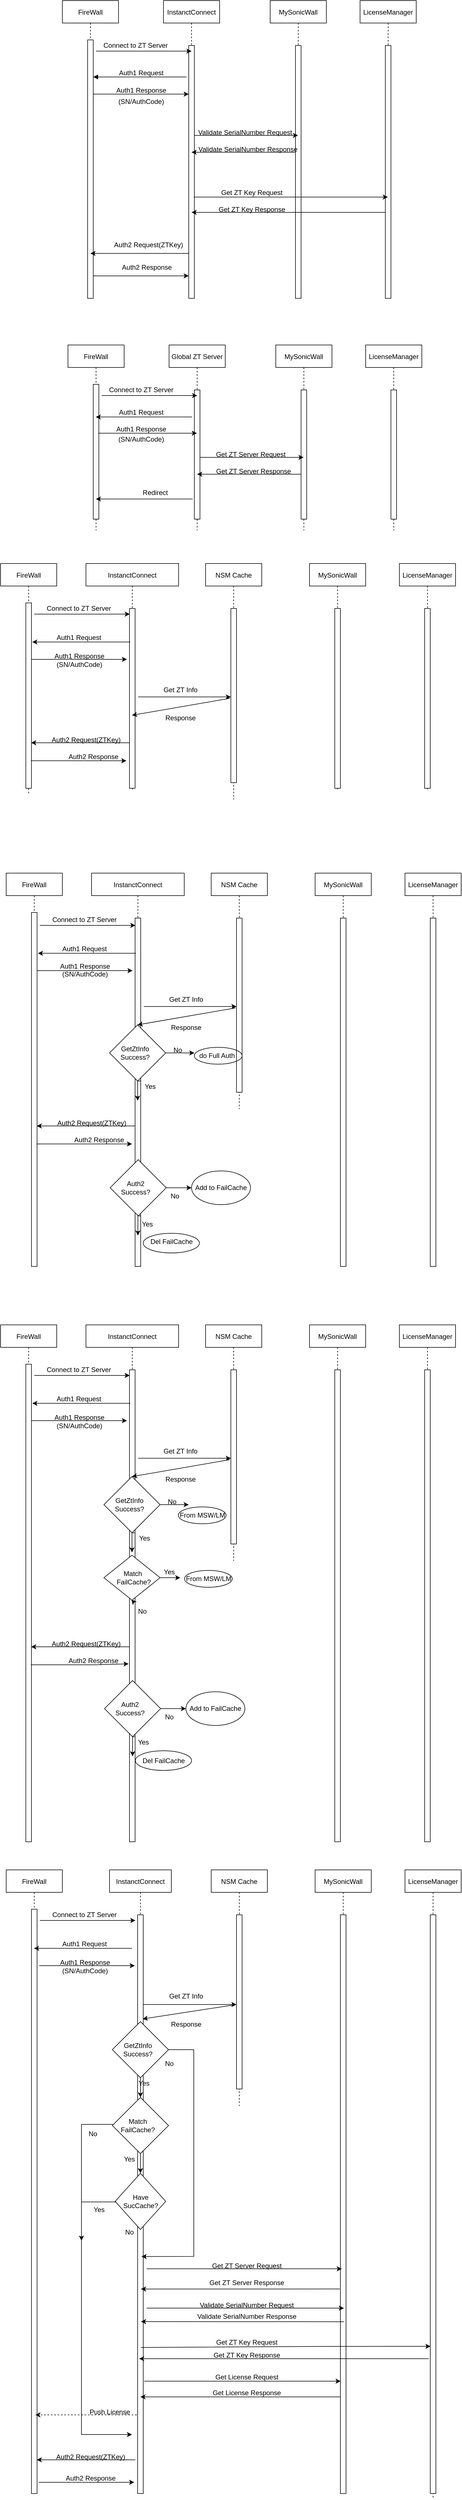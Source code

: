 <mxfile version="20.2.3" type="github">
  <diagram id="kgpKYQtTHZ0yAKxKKP6v" name="Page-1">
    <mxGraphModel dx="1185" dy="735" grid="1" gridSize="10" guides="1" tooltips="1" connect="1" arrows="1" fold="1" page="1" pageScale="1" pageWidth="850" pageHeight="11000" math="0" shadow="0">
      <root>
        <mxCell id="0" />
        <mxCell id="1" parent="0" />
        <mxCell id="3nuBFxr9cyL0pnOWT2aG-1" value="FireWall" style="shape=umlLifeline;perimeter=lifelinePerimeter;container=1;collapsible=0;recursiveResize=0;rounded=0;shadow=0;strokeWidth=1;" parent="1" vertex="1">
          <mxGeometry x="120" y="80" width="100" height="530" as="geometry" />
        </mxCell>
        <mxCell id="3nuBFxr9cyL0pnOWT2aG-2" value="" style="points=[];perimeter=orthogonalPerimeter;rounded=0;shadow=0;strokeWidth=1;" parent="3nuBFxr9cyL0pnOWT2aG-1" vertex="1">
          <mxGeometry x="45" y="70" width="10" height="460" as="geometry" />
        </mxCell>
        <mxCell id="OrFUJ4ZmauogPBNhCRfa-3" value="" style="verticalAlign=bottom;endArrow=block;entryX=-0.1;entryY=-0.012;shadow=0;strokeWidth=1;entryDx=0;entryDy=0;entryPerimeter=0;fontSize=12;" edge="1" parent="3nuBFxr9cyL0pnOWT2aG-1">
          <mxGeometry relative="1" as="geometry">
            <mxPoint x="221" y="136.0" as="sourcePoint" />
            <mxPoint x="55" y="136.0" as="targetPoint" />
          </mxGeometry>
        </mxCell>
        <mxCell id="3nuBFxr9cyL0pnOWT2aG-5" value="InstanctConnect" style="shape=umlLifeline;perimeter=lifelinePerimeter;container=1;collapsible=0;recursiveResize=0;rounded=0;shadow=0;strokeWidth=1;" parent="1" vertex="1">
          <mxGeometry x="300" y="80" width="100" height="530" as="geometry" />
        </mxCell>
        <mxCell id="3nuBFxr9cyL0pnOWT2aG-6" value="" style="points=[];perimeter=orthogonalPerimeter;rounded=0;shadow=0;strokeWidth=1;" parent="3nuBFxr9cyL0pnOWT2aG-5" vertex="1">
          <mxGeometry x="45" y="80" width="10" height="450" as="geometry" />
        </mxCell>
        <mxCell id="OrFUJ4ZmauogPBNhCRfa-8" value="" style="endArrow=classic;html=1;rounded=0;" edge="1" parent="3nuBFxr9cyL0pnOWT2aG-5">
          <mxGeometry width="50" height="50" relative="1" as="geometry">
            <mxPoint x="-125" y="166.5" as="sourcePoint" />
            <mxPoint x="45" y="166.5" as="targetPoint" />
            <Array as="points">
              <mxPoint x="-24.5" y="166.5" />
            </Array>
          </mxGeometry>
        </mxCell>
        <mxCell id="OrFUJ4ZmauogPBNhCRfa-1" value="LicenseManager" style="shape=umlLifeline;perimeter=lifelinePerimeter;container=1;collapsible=0;recursiveResize=0;rounded=0;shadow=0;strokeWidth=1;" vertex="1" parent="1">
          <mxGeometry x="650" y="80" width="100" height="530" as="geometry" />
        </mxCell>
        <mxCell id="OrFUJ4ZmauogPBNhCRfa-2" value="" style="points=[];perimeter=orthogonalPerimeter;rounded=0;shadow=0;strokeWidth=1;" vertex="1" parent="OrFUJ4ZmauogPBNhCRfa-1">
          <mxGeometry x="45" y="80" width="10" height="450" as="geometry" />
        </mxCell>
        <mxCell id="OrFUJ4ZmauogPBNhCRfa-6" value="" style="endArrow=classic;html=1;rounded=0;" edge="1" parent="1">
          <mxGeometry width="50" height="50" relative="1" as="geometry">
            <mxPoint x="180" y="170" as="sourcePoint" />
            <mxPoint x="350" y="170" as="targetPoint" />
            <Array as="points">
              <mxPoint x="250" y="170" />
              <mxPoint x="270" y="170" />
              <mxPoint x="310" y="170" />
            </Array>
          </mxGeometry>
        </mxCell>
        <mxCell id="OrFUJ4ZmauogPBNhCRfa-9" value="Connect to ZT Server" style="text;html=1;align=center;verticalAlign=middle;resizable=0;points=[];autosize=1;strokeColor=none;fillColor=none;" vertex="1" parent="1">
          <mxGeometry x="180" y="145" width="140" height="30" as="geometry" />
        </mxCell>
        <mxCell id="OrFUJ4ZmauogPBNhCRfa-11" value="MySonicWall" style="shape=umlLifeline;perimeter=lifelinePerimeter;container=1;collapsible=0;recursiveResize=0;rounded=0;shadow=0;strokeWidth=1;" vertex="1" parent="1">
          <mxGeometry x="490" y="80" width="100" height="530" as="geometry" />
        </mxCell>
        <mxCell id="OrFUJ4ZmauogPBNhCRfa-12" value="" style="points=[];perimeter=orthogonalPerimeter;rounded=0;shadow=0;strokeWidth=1;" vertex="1" parent="OrFUJ4ZmauogPBNhCRfa-11">
          <mxGeometry x="45" y="80" width="10" height="450" as="geometry" />
        </mxCell>
        <mxCell id="OrFUJ4ZmauogPBNhCRfa-23" value="Get ZT Key Response" style="text;html=1;align=center;verticalAlign=middle;resizable=0;points=[];autosize=1;strokeColor=none;fillColor=none;fontSize=12;" vertex="1" parent="OrFUJ4ZmauogPBNhCRfa-11">
          <mxGeometry x="-103" y="357" width="140" height="30" as="geometry" />
        </mxCell>
        <mxCell id="OrFUJ4ZmauogPBNhCRfa-22" value="Get ZT Key Request" style="text;html=1;align=center;verticalAlign=middle;resizable=0;points=[];autosize=1;strokeColor=none;fillColor=none;fontSize=12;" vertex="1" parent="OrFUJ4ZmauogPBNhCRfa-11">
          <mxGeometry x="-98" y="327" width="130" height="30" as="geometry" />
        </mxCell>
        <mxCell id="OrFUJ4ZmauogPBNhCRfa-14" value="" style="endArrow=classic;html=1;rounded=0;fontSize=12;" edge="1" parent="1" source="OrFUJ4ZmauogPBNhCRfa-12">
          <mxGeometry width="50" height="50" relative="1" as="geometry">
            <mxPoint x="400" y="380" as="sourcePoint" />
            <mxPoint x="350" y="350" as="targetPoint" />
          </mxGeometry>
        </mxCell>
        <mxCell id="OrFUJ4ZmauogPBNhCRfa-16" value="" style="endArrow=classic;html=1;rounded=0;fontSize=12;" edge="1" parent="1">
          <mxGeometry width="50" height="50" relative="1" as="geometry">
            <mxPoint x="695" y="457" as="sourcePoint" />
            <mxPoint x="350" y="457" as="targetPoint" />
          </mxGeometry>
        </mxCell>
        <mxCell id="OrFUJ4ZmauogPBNhCRfa-18" value="Validate SerialNumber Request" style="text;html=1;align=center;verticalAlign=middle;resizable=0;points=[];autosize=1;strokeColor=none;fillColor=none;fontSize=12;" vertex="1" parent="1">
          <mxGeometry x="350" y="300" width="190" height="30" as="geometry" />
        </mxCell>
        <mxCell id="OrFUJ4ZmauogPBNhCRfa-19" value="" style="endArrow=classic;html=1;rounded=0;fontSize=12;" edge="1" parent="1" source="3nuBFxr9cyL0pnOWT2aG-6" target="OrFUJ4ZmauogPBNhCRfa-11">
          <mxGeometry width="50" height="50" relative="1" as="geometry">
            <mxPoint x="360" y="310" as="sourcePoint" />
            <mxPoint x="450" y="330" as="targetPoint" />
            <Array as="points">
              <mxPoint x="480" y="320" />
            </Array>
          </mxGeometry>
        </mxCell>
        <mxCell id="OrFUJ4ZmauogPBNhCRfa-20" value="Validate SerialNumber Response" style="text;html=1;align=center;verticalAlign=middle;resizable=0;points=[];autosize=1;strokeColor=none;fillColor=none;fontSize=12;" vertex="1" parent="1">
          <mxGeometry x="350" y="330" width="200" height="30" as="geometry" />
        </mxCell>
        <mxCell id="OrFUJ4ZmauogPBNhCRfa-21" value="" style="endArrow=classic;html=1;rounded=0;fontSize=12;exitX=0.9;exitY=0.626;exitDx=0;exitDy=0;exitPerimeter=0;" edge="1" parent="1">
          <mxGeometry width="50" height="50" relative="1" as="geometry">
            <mxPoint x="354" y="429.7" as="sourcePoint" />
            <mxPoint x="699.5" y="429.7" as="targetPoint" />
          </mxGeometry>
        </mxCell>
        <mxCell id="OrFUJ4ZmauogPBNhCRfa-24" value="" style="endArrow=classic;html=1;rounded=0;fontSize=12;" edge="1" parent="1" source="3nuBFxr9cyL0pnOWT2aG-6" target="3nuBFxr9cyL0pnOWT2aG-1">
          <mxGeometry width="50" height="50" relative="1" as="geometry">
            <mxPoint x="400" y="480" as="sourcePoint" />
            <mxPoint x="450" y="430" as="targetPoint" />
            <Array as="points">
              <mxPoint x="290" y="530" />
            </Array>
          </mxGeometry>
        </mxCell>
        <mxCell id="OrFUJ4ZmauogPBNhCRfa-25" value="" style="endArrow=classic;html=1;rounded=0;fontSize=12;" edge="1" parent="1" source="3nuBFxr9cyL0pnOWT2aG-2" target="3nuBFxr9cyL0pnOWT2aG-6">
          <mxGeometry width="50" height="50" relative="1" as="geometry">
            <mxPoint x="400" y="480" as="sourcePoint" />
            <mxPoint x="450" y="430" as="targetPoint" />
            <Array as="points">
              <mxPoint x="290" y="570" />
            </Array>
          </mxGeometry>
        </mxCell>
        <mxCell id="OrFUJ4ZmauogPBNhCRfa-26" value="Auth2 Request(ZTKey)" style="text;html=1;align=center;verticalAlign=middle;resizable=0;points=[];autosize=1;strokeColor=none;fillColor=none;fontSize=12;" vertex="1" parent="1">
          <mxGeometry x="198" y="500" width="150" height="30" as="geometry" />
        </mxCell>
        <mxCell id="OrFUJ4ZmauogPBNhCRfa-27" value="Auth2 Response" style="text;html=1;align=center;verticalAlign=middle;resizable=0;points=[];autosize=1;strokeColor=none;fillColor=none;fontSize=12;" vertex="1" parent="1">
          <mxGeometry x="215" y="540" width="110" height="30" as="geometry" />
        </mxCell>
        <mxCell id="OrFUJ4ZmauogPBNhCRfa-28" value="(SN/AuthCode)" style="text;html=1;align=center;verticalAlign=middle;resizable=0;points=[];autosize=1;strokeColor=none;fillColor=none;fontSize=12;" vertex="1" parent="1">
          <mxGeometry x="210" y="245" width="100" height="30" as="geometry" />
        </mxCell>
        <mxCell id="OrFUJ4ZmauogPBNhCRfa-29" value="FireWall" style="shape=umlLifeline;perimeter=lifelinePerimeter;container=1;collapsible=0;recursiveResize=0;rounded=0;shadow=0;strokeWidth=1;" vertex="1" parent="1">
          <mxGeometry x="130" y="693" width="100" height="330" as="geometry" />
        </mxCell>
        <mxCell id="OrFUJ4ZmauogPBNhCRfa-30" value="" style="points=[];perimeter=orthogonalPerimeter;rounded=0;shadow=0;strokeWidth=1;" vertex="1" parent="OrFUJ4ZmauogPBNhCRfa-29">
          <mxGeometry x="45" y="70" width="10" height="240" as="geometry" />
        </mxCell>
        <mxCell id="OrFUJ4ZmauogPBNhCRfa-32" value="Global ZT Server" style="shape=umlLifeline;perimeter=lifelinePerimeter;container=1;collapsible=0;recursiveResize=0;rounded=0;shadow=0;strokeWidth=1;" vertex="1" parent="1">
          <mxGeometry x="310" y="693" width="100" height="330" as="geometry" />
        </mxCell>
        <mxCell id="OrFUJ4ZmauogPBNhCRfa-33" value="" style="points=[];perimeter=orthogonalPerimeter;rounded=0;shadow=0;strokeWidth=1;" vertex="1" parent="OrFUJ4ZmauogPBNhCRfa-32">
          <mxGeometry x="45" y="80" width="10" height="230" as="geometry" />
        </mxCell>
        <mxCell id="OrFUJ4ZmauogPBNhCRfa-35" value="LicenseManager" style="shape=umlLifeline;perimeter=lifelinePerimeter;container=1;collapsible=0;recursiveResize=0;rounded=0;shadow=0;strokeWidth=1;" vertex="1" parent="1">
          <mxGeometry x="660" y="693" width="100" height="330" as="geometry" />
        </mxCell>
        <mxCell id="OrFUJ4ZmauogPBNhCRfa-36" value="" style="points=[];perimeter=orthogonalPerimeter;rounded=0;shadow=0;strokeWidth=1;" vertex="1" parent="OrFUJ4ZmauogPBNhCRfa-35">
          <mxGeometry x="45" y="80" width="10" height="230" as="geometry" />
        </mxCell>
        <mxCell id="OrFUJ4ZmauogPBNhCRfa-37" value="" style="endArrow=classic;html=1;rounded=0;" edge="1" parent="1">
          <mxGeometry width="50" height="50" relative="1" as="geometry">
            <mxPoint x="190" y="783" as="sourcePoint" />
            <mxPoint x="360" y="783" as="targetPoint" />
            <Array as="points">
              <mxPoint x="260" y="783" />
              <mxPoint x="280" y="783" />
              <mxPoint x="320" y="783" />
            </Array>
          </mxGeometry>
        </mxCell>
        <mxCell id="OrFUJ4ZmauogPBNhCRfa-38" value="Connect to ZT Server" style="text;html=1;align=center;verticalAlign=middle;resizable=0;points=[];autosize=1;strokeColor=none;fillColor=none;" vertex="1" parent="1">
          <mxGeometry x="190" y="758" width="140" height="30" as="geometry" />
        </mxCell>
        <mxCell id="OrFUJ4ZmauogPBNhCRfa-39" value="Auth1 Response" style="text;html=1;align=center;verticalAlign=middle;resizable=0;points=[];autosize=1;strokeColor=none;fillColor=none;" vertex="1" parent="1">
          <mxGeometry x="205" y="828" width="110" height="30" as="geometry" />
        </mxCell>
        <mxCell id="OrFUJ4ZmauogPBNhCRfa-40" value="MySonicWall" style="shape=umlLifeline;perimeter=lifelinePerimeter;container=1;collapsible=0;recursiveResize=0;rounded=0;shadow=0;strokeWidth=1;" vertex="1" parent="1">
          <mxGeometry x="500" y="693" width="100" height="330" as="geometry" />
        </mxCell>
        <mxCell id="OrFUJ4ZmauogPBNhCRfa-41" value="" style="points=[];perimeter=orthogonalPerimeter;rounded=0;shadow=0;strokeWidth=1;" vertex="1" parent="OrFUJ4ZmauogPBNhCRfa-40">
          <mxGeometry x="45" y="80" width="10" height="230" as="geometry" />
        </mxCell>
        <mxCell id="OrFUJ4ZmauogPBNhCRfa-44" value="" style="endArrow=classic;html=1;rounded=0;fontSize=12;" edge="1" parent="1">
          <mxGeometry width="50" height="50" relative="1" as="geometry">
            <mxPoint x="545" y="923" as="sourcePoint" />
            <mxPoint x="360" y="923" as="targetPoint" />
          </mxGeometry>
        </mxCell>
        <mxCell id="OrFUJ4ZmauogPBNhCRfa-46" value="Get ZT Server Request" style="text;html=1;align=center;verticalAlign=middle;resizable=0;points=[];autosize=1;strokeColor=none;fillColor=none;fontSize=12;" vertex="1" parent="1">
          <mxGeometry x="380" y="873" width="150" height="30" as="geometry" />
        </mxCell>
        <mxCell id="OrFUJ4ZmauogPBNhCRfa-47" value="" style="endArrow=classic;html=1;rounded=0;fontSize=12;" edge="1" parent="1">
          <mxGeometry width="50" height="50" relative="1" as="geometry">
            <mxPoint x="365" y="893" as="sourcePoint" />
            <mxPoint x="549.5" y="893" as="targetPoint" />
            <Array as="points">
              <mxPoint x="490" y="893" />
            </Array>
          </mxGeometry>
        </mxCell>
        <mxCell id="OrFUJ4ZmauogPBNhCRfa-48" value="Get ZT Server Response" style="text;html=1;align=center;verticalAlign=middle;resizable=0;points=[];autosize=1;strokeColor=none;fillColor=none;fontSize=12;" vertex="1" parent="1">
          <mxGeometry x="380" y="903" width="160" height="30" as="geometry" />
        </mxCell>
        <mxCell id="OrFUJ4ZmauogPBNhCRfa-52" value="Redirect" style="text;html=1;align=center;verticalAlign=middle;resizable=0;points=[];autosize=1;strokeColor=none;fillColor=none;fontSize=12;" vertex="1" parent="1">
          <mxGeometry x="250" y="941" width="70" height="30" as="geometry" />
        </mxCell>
        <mxCell id="OrFUJ4ZmauogPBNhCRfa-54" value="(SN/AuthCode)" style="text;html=1;align=center;verticalAlign=middle;resizable=0;points=[];autosize=1;strokeColor=none;fillColor=none;fontSize=12;" vertex="1" parent="1">
          <mxGeometry x="210" y="846" width="100" height="30" as="geometry" />
        </mxCell>
        <mxCell id="OrFUJ4ZmauogPBNhCRfa-56" value="" style="endArrow=classic;html=1;rounded=0;fontSize=12;exitX=-0.3;exitY=0.794;exitDx=0;exitDy=0;exitPerimeter=0;" edge="1" parent="1">
          <mxGeometry width="50" height="50" relative="1" as="geometry">
            <mxPoint x="352.0" y="967.14" as="sourcePoint" />
            <mxPoint x="179.667" y="967.14" as="targetPoint" />
          </mxGeometry>
        </mxCell>
        <mxCell id="OrFUJ4ZmauogPBNhCRfa-58" value="FireWall" style="shape=umlLifeline;perimeter=lifelinePerimeter;container=1;collapsible=0;recursiveResize=0;rounded=0;shadow=0;strokeWidth=1;" vertex="1" parent="1">
          <mxGeometry x="20" y="1633" width="100" height="700" as="geometry" />
        </mxCell>
        <mxCell id="OrFUJ4ZmauogPBNhCRfa-59" value="" style="points=[];perimeter=orthogonalPerimeter;rounded=0;shadow=0;strokeWidth=1;" vertex="1" parent="OrFUJ4ZmauogPBNhCRfa-58">
          <mxGeometry x="45" y="70" width="10" height="630" as="geometry" />
        </mxCell>
        <mxCell id="OrFUJ4ZmauogPBNhCRfa-61" value="InstanctConnect" style="shape=umlLifeline;perimeter=lifelinePerimeter;container=1;collapsible=0;recursiveResize=0;rounded=0;shadow=0;strokeWidth=1;" vertex="1" parent="1">
          <mxGeometry x="172" y="1633" width="165" height="700" as="geometry" />
        </mxCell>
        <mxCell id="OrFUJ4ZmauogPBNhCRfa-62" value="" style="points=[];perimeter=orthogonalPerimeter;rounded=0;shadow=0;strokeWidth=1;" vertex="1" parent="OrFUJ4ZmauogPBNhCRfa-61">
          <mxGeometry x="77.5" y="80" width="10" height="620" as="geometry" />
        </mxCell>
        <mxCell id="OrFUJ4ZmauogPBNhCRfa-63" value="" style="endArrow=classic;html=1;rounded=0;" edge="1" parent="OrFUJ4ZmauogPBNhCRfa-61">
          <mxGeometry width="50" height="50" relative="1" as="geometry">
            <mxPoint x="-97" y="173.5" as="sourcePoint" />
            <mxPoint x="73" y="173.5" as="targetPoint" />
            <Array as="points">
              <mxPoint x="3.5" y="173.5" />
            </Array>
          </mxGeometry>
        </mxCell>
        <mxCell id="OrFUJ4ZmauogPBNhCRfa-122" style="edgeStyle=orthogonalEdgeStyle;rounded=0;orthogonalLoop=1;jettySize=auto;html=1;exitX=0.5;exitY=1;exitDx=0;exitDy=0;fontSize=12;entryX=0.5;entryY=0;entryDx=0;entryDy=0;" edge="1" parent="OrFUJ4ZmauogPBNhCRfa-61">
          <mxGeometry relative="1" as="geometry">
            <mxPoint x="87" y="370" as="sourcePoint" />
            <mxPoint x="82" y="405" as="targetPoint" />
          </mxGeometry>
        </mxCell>
        <mxCell id="OrFUJ4ZmauogPBNhCRfa-120" value="" style="rhombus;whiteSpace=wrap;html=1;fontSize=12;" vertex="1" parent="OrFUJ4ZmauogPBNhCRfa-61">
          <mxGeometry x="32" y="270" width="100" height="100" as="geometry" />
        </mxCell>
        <mxCell id="OrFUJ4ZmauogPBNhCRfa-121" value="GetZtInfo&lt;br&gt;Success?" style="text;html=1;align=center;verticalAlign=middle;resizable=0;points=[];autosize=1;strokeColor=none;fillColor=none;fontSize=12;" vertex="1" parent="OrFUJ4ZmauogPBNhCRfa-61">
          <mxGeometry x="37" y="300" width="80" height="40" as="geometry" />
        </mxCell>
        <mxCell id="OrFUJ4ZmauogPBNhCRfa-79" value="" style="endArrow=classic;html=1;rounded=0;fontSize=12;" edge="1" parent="OrFUJ4ZmauogPBNhCRfa-61">
          <mxGeometry width="50" height="50" relative="1" as="geometry">
            <mxPoint x="78" y="450" as="sourcePoint" />
            <mxPoint x="-97.5" y="450" as="targetPoint" />
            <Array as="points">
              <mxPoint x="23" y="450" />
            </Array>
          </mxGeometry>
        </mxCell>
        <mxCell id="OrFUJ4ZmauogPBNhCRfa-80" value="" style="endArrow=classic;html=1;rounded=0;fontSize=12;" edge="1" parent="OrFUJ4ZmauogPBNhCRfa-61">
          <mxGeometry width="50" height="50" relative="1" as="geometry">
            <mxPoint x="-98" y="482" as="sourcePoint" />
            <mxPoint x="72" y="482" as="targetPoint" />
            <Array as="points">
              <mxPoint x="17" y="482" />
            </Array>
          </mxGeometry>
        </mxCell>
        <mxCell id="OrFUJ4ZmauogPBNhCRfa-81" value="Auth2 Request(ZTKey)" style="text;html=1;align=center;verticalAlign=middle;resizable=0;points=[];autosize=1;strokeColor=none;fillColor=none;fontSize=12;" vertex="1" parent="OrFUJ4ZmauogPBNhCRfa-61">
          <mxGeometry x="-75" y="430" width="150" height="30" as="geometry" />
        </mxCell>
        <mxCell id="OrFUJ4ZmauogPBNhCRfa-198" style="edgeStyle=orthogonalEdgeStyle;rounded=0;orthogonalLoop=1;jettySize=auto;html=1;exitX=0.5;exitY=1;exitDx=0;exitDy=0;fontSize=12;entryX=0.5;entryY=0;entryDx=0;entryDy=0;" edge="1" parent="OrFUJ4ZmauogPBNhCRfa-61">
          <mxGeometry relative="1" as="geometry">
            <mxPoint x="87.5" y="610" as="sourcePoint" />
            <mxPoint x="82.5" y="645" as="targetPoint" />
          </mxGeometry>
        </mxCell>
        <mxCell id="OrFUJ4ZmauogPBNhCRfa-199" value="" style="rhombus;whiteSpace=wrap;html=1;fontSize=12;" vertex="1" parent="OrFUJ4ZmauogPBNhCRfa-61">
          <mxGeometry x="33" y="510" width="100" height="100" as="geometry" />
        </mxCell>
        <mxCell id="OrFUJ4ZmauogPBNhCRfa-200" value="Auth2&lt;br&gt;Success?" style="text;html=1;align=center;verticalAlign=middle;resizable=0;points=[];autosize=1;strokeColor=none;fillColor=none;fontSize=12;" vertex="1" parent="OrFUJ4ZmauogPBNhCRfa-61">
          <mxGeometry x="38" y="540" width="80" height="40" as="geometry" />
        </mxCell>
        <mxCell id="OrFUJ4ZmauogPBNhCRfa-201" value="Yes" style="text;html=1;align=center;verticalAlign=middle;resizable=0;points=[];autosize=1;strokeColor=none;fillColor=none;fontSize=12;" vertex="1" parent="OrFUJ4ZmauogPBNhCRfa-61">
          <mxGeometry x="79" y="610" width="40" height="30" as="geometry" />
        </mxCell>
        <mxCell id="OrFUJ4ZmauogPBNhCRfa-202" value="No" style="text;html=1;align=center;verticalAlign=middle;resizable=0;points=[];autosize=1;strokeColor=none;fillColor=none;fontSize=12;" vertex="1" parent="OrFUJ4ZmauogPBNhCRfa-61">
          <mxGeometry x="128" y="560" width="40" height="30" as="geometry" />
        </mxCell>
        <mxCell id="OrFUJ4ZmauogPBNhCRfa-203" value="" style="endArrow=classic;html=1;rounded=0;fontSize=12;exitX=1;exitY=0.5;exitDx=0;exitDy=0;" edge="1" parent="OrFUJ4ZmauogPBNhCRfa-61" source="OrFUJ4ZmauogPBNhCRfa-199">
          <mxGeometry width="50" height="50" relative="1" as="geometry">
            <mxPoint x="228" y="670" as="sourcePoint" />
            <mxPoint x="178" y="560" as="targetPoint" />
          </mxGeometry>
        </mxCell>
        <mxCell id="OrFUJ4ZmauogPBNhCRfa-64" value="LicenseManager" style="shape=umlLifeline;perimeter=lifelinePerimeter;container=1;collapsible=0;recursiveResize=0;rounded=0;shadow=0;strokeWidth=1;" vertex="1" parent="1">
          <mxGeometry x="730" y="1633" width="100" height="700" as="geometry" />
        </mxCell>
        <mxCell id="OrFUJ4ZmauogPBNhCRfa-65" value="" style="points=[];perimeter=orthogonalPerimeter;rounded=0;shadow=0;strokeWidth=1;" vertex="1" parent="OrFUJ4ZmauogPBNhCRfa-64">
          <mxGeometry x="45" y="80" width="10" height="620" as="geometry" />
        </mxCell>
        <mxCell id="OrFUJ4ZmauogPBNhCRfa-66" value="" style="endArrow=classic;html=1;rounded=0;" edge="1" parent="1">
          <mxGeometry width="50" height="50" relative="1" as="geometry">
            <mxPoint x="80" y="1726" as="sourcePoint" />
            <mxPoint x="250" y="1726" as="targetPoint" />
            <Array as="points">
              <mxPoint x="150" y="1726" />
              <mxPoint x="170" y="1726" />
              <mxPoint x="210" y="1726" />
            </Array>
          </mxGeometry>
        </mxCell>
        <mxCell id="OrFUJ4ZmauogPBNhCRfa-67" value="Connect to ZT Server" style="text;html=1;align=center;verticalAlign=middle;resizable=0;points=[];autosize=1;strokeColor=none;fillColor=none;" vertex="1" parent="1">
          <mxGeometry x="89" y="1701" width="140" height="30" as="geometry" />
        </mxCell>
        <mxCell id="OrFUJ4ZmauogPBNhCRfa-68" value="Auth1 Response" style="text;html=1;align=center;verticalAlign=middle;resizable=0;points=[];autosize=1;strokeColor=none;fillColor=none;" vertex="1" parent="1">
          <mxGeometry x="105" y="1784" width="110" height="30" as="geometry" />
        </mxCell>
        <mxCell id="OrFUJ4ZmauogPBNhCRfa-69" value="MySonicWall" style="shape=umlLifeline;perimeter=lifelinePerimeter;container=1;collapsible=0;recursiveResize=0;rounded=0;shadow=0;strokeWidth=1;" vertex="1" parent="1">
          <mxGeometry x="570" y="1633" width="100" height="700" as="geometry" />
        </mxCell>
        <mxCell id="OrFUJ4ZmauogPBNhCRfa-70" value="" style="points=[];perimeter=orthogonalPerimeter;rounded=0;shadow=0;strokeWidth=1;" vertex="1" parent="OrFUJ4ZmauogPBNhCRfa-69">
          <mxGeometry x="45" y="80" width="10" height="620" as="geometry" />
        </mxCell>
        <mxCell id="OrFUJ4ZmauogPBNhCRfa-82" value="Auth2 Response" style="text;html=1;align=center;verticalAlign=middle;resizable=0;points=[];autosize=1;strokeColor=none;fillColor=none;fontSize=12;" vertex="1" parent="1">
          <mxGeometry x="130" y="2093" width="110" height="30" as="geometry" />
        </mxCell>
        <mxCell id="OrFUJ4ZmauogPBNhCRfa-83" value="(SN/AuthCode)" style="text;html=1;align=center;verticalAlign=middle;resizable=0;points=[];autosize=1;strokeColor=none;fillColor=none;fontSize=12;" vertex="1" parent="1">
          <mxGeometry x="110" y="1798" width="100" height="30" as="geometry" />
        </mxCell>
        <mxCell id="OrFUJ4ZmauogPBNhCRfa-96" value="NSM Cache" style="shape=umlLifeline;perimeter=lifelinePerimeter;container=1;collapsible=0;recursiveResize=0;rounded=0;shadow=0;strokeWidth=1;" vertex="1" parent="1">
          <mxGeometry x="385" y="1633" width="100" height="420" as="geometry" />
        </mxCell>
        <mxCell id="OrFUJ4ZmauogPBNhCRfa-97" value="" style="points=[];perimeter=orthogonalPerimeter;rounded=0;shadow=0;strokeWidth=1;" vertex="1" parent="OrFUJ4ZmauogPBNhCRfa-96">
          <mxGeometry x="45" y="80" width="10" height="310" as="geometry" />
        </mxCell>
        <mxCell id="OrFUJ4ZmauogPBNhCRfa-208" value="" style="ellipse;whiteSpace=wrap;html=1;fontSize=12;fillColor=none;" vertex="1" parent="OrFUJ4ZmauogPBNhCRfa-96">
          <mxGeometry x="-30" y="310" width="85" height="30" as="geometry" />
        </mxCell>
        <mxCell id="OrFUJ4ZmauogPBNhCRfa-206" value="do Full Auth" style="text;html=1;align=center;verticalAlign=middle;resizable=0;points=[];autosize=1;strokeColor=none;fillColor=none;fontSize=12;" vertex="1" parent="OrFUJ4ZmauogPBNhCRfa-96">
          <mxGeometry x="-35" y="310" width="90" height="30" as="geometry" />
        </mxCell>
        <mxCell id="OrFUJ4ZmauogPBNhCRfa-100" value="" style="endArrow=classic;html=1;rounded=0;fontSize=12;exitX=1;exitY=0.155;exitDx=0;exitDy=0;exitPerimeter=0;" edge="1" parent="1">
          <mxGeometry width="50" height="50" relative="1" as="geometry">
            <mxPoint x="265" y="1870.4" as="sourcePoint" />
            <mxPoint x="430" y="1870.4" as="targetPoint" />
          </mxGeometry>
        </mxCell>
        <mxCell id="OrFUJ4ZmauogPBNhCRfa-101" value="Get ZT Info" style="text;html=1;align=center;verticalAlign=middle;resizable=0;points=[];autosize=1;strokeColor=none;fillColor=none;fontSize=12;" vertex="1" parent="1">
          <mxGeometry x="300" y="1843" width="80" height="30" as="geometry" />
        </mxCell>
        <mxCell id="OrFUJ4ZmauogPBNhCRfa-102" value="" style="endArrow=classic;html=1;rounded=0;fontSize=12;entryX=0.5;entryY=0;entryDx=0;entryDy=0;exitX=-0.2;exitY=0.516;exitDx=0;exitDy=0;exitPerimeter=0;" edge="1" parent="1" source="OrFUJ4ZmauogPBNhCRfa-97" target="OrFUJ4ZmauogPBNhCRfa-120">
          <mxGeometry width="50" height="50" relative="1" as="geometry">
            <mxPoint x="400" y="1933" as="sourcePoint" />
            <mxPoint x="450" y="1883" as="targetPoint" />
          </mxGeometry>
        </mxCell>
        <mxCell id="OrFUJ4ZmauogPBNhCRfa-103" value="Response" style="text;html=1;align=center;verticalAlign=middle;resizable=0;points=[];autosize=1;strokeColor=none;fillColor=none;fontSize=12;" vertex="1" parent="1">
          <mxGeometry x="300" y="1893" width="80" height="30" as="geometry" />
        </mxCell>
        <mxCell id="OrFUJ4ZmauogPBNhCRfa-123" value="Yes" style="text;html=1;align=center;verticalAlign=middle;resizable=0;points=[];autosize=1;strokeColor=none;fillColor=none;fontSize=12;" vertex="1" parent="1">
          <mxGeometry x="256" y="1998" width="40" height="30" as="geometry" />
        </mxCell>
        <mxCell id="OrFUJ4ZmauogPBNhCRfa-124" value="No" style="text;html=1;align=center;verticalAlign=middle;resizable=0;points=[];autosize=1;strokeColor=none;fillColor=none;fontSize=12;" vertex="1" parent="1">
          <mxGeometry x="305" y="1933" width="40" height="30" as="geometry" />
        </mxCell>
        <mxCell id="OrFUJ4ZmauogPBNhCRfa-127" value="" style="endArrow=classic;html=1;rounded=0;fontSize=12;exitX=0.9;exitY=0.15;exitDx=0;exitDy=0;exitPerimeter=0;" edge="1" parent="1">
          <mxGeometry width="50" height="50" relative="1" as="geometry">
            <mxPoint x="184" y="850" as="sourcePoint" />
            <mxPoint x="359.5" y="850" as="targetPoint" />
          </mxGeometry>
        </mxCell>
        <mxCell id="OrFUJ4ZmauogPBNhCRfa-128" value="" style="endArrow=classic;html=1;rounded=0;fontSize=12;exitX=-0.4;exitY=0.265;exitDx=0;exitDy=0;exitPerimeter=0;" edge="1" parent="1">
          <mxGeometry width="50" height="50" relative="1" as="geometry">
            <mxPoint x="351" y="821.15" as="sourcePoint" />
            <mxPoint x="179.5" y="821.15" as="targetPoint" />
          </mxGeometry>
        </mxCell>
        <mxCell id="OrFUJ4ZmauogPBNhCRfa-129" value="Auth1 Request" style="text;html=1;align=center;verticalAlign=middle;resizable=0;points=[];autosize=1;strokeColor=none;fillColor=none;fontSize=12;" vertex="1" parent="1">
          <mxGeometry x="210" y="798" width="100" height="30" as="geometry" />
        </mxCell>
        <mxCell id="OrFUJ4ZmauogPBNhCRfa-131" value="" style="endArrow=classic;html=1;rounded=0;fontSize=12;exitX=-0.1;exitY=0.088;exitDx=0;exitDy=0;exitPerimeter=0;" edge="1" parent="1">
          <mxGeometry width="50" height="50" relative="1" as="geometry">
            <mxPoint x="251" y="1775.64" as="sourcePoint" />
            <mxPoint x="76.5" y="1775.64" as="targetPoint" />
          </mxGeometry>
        </mxCell>
        <mxCell id="OrFUJ4ZmauogPBNhCRfa-132" value="Auth1 Request" style="text;html=1;align=center;verticalAlign=middle;resizable=0;points=[];autosize=1;strokeColor=none;fillColor=none;fontSize=12;" vertex="1" parent="1">
          <mxGeometry x="109" y="1753" width="100" height="30" as="geometry" />
        </mxCell>
        <mxCell id="OrFUJ4ZmauogPBNhCRfa-134" value="Auth1 Request" style="text;html=1;align=center;verticalAlign=middle;resizable=0;points=[];autosize=1;strokeColor=none;fillColor=none;fontSize=12;" vertex="1" parent="1">
          <mxGeometry x="210" y="194" width="100" height="30" as="geometry" />
        </mxCell>
        <mxCell id="OrFUJ4ZmauogPBNhCRfa-135" value="Auth1 Response" style="text;html=1;align=center;verticalAlign=middle;resizable=0;points=[];autosize=1;strokeColor=none;fillColor=none;fontSize=12;" vertex="1" parent="1">
          <mxGeometry x="205" y="225" width="110" height="30" as="geometry" />
        </mxCell>
        <mxCell id="OrFUJ4ZmauogPBNhCRfa-136" value="FireWall" style="shape=umlLifeline;perimeter=lifelinePerimeter;container=1;collapsible=0;recursiveResize=0;rounded=0;shadow=0;strokeWidth=1;" vertex="1" parent="1">
          <mxGeometry x="20" y="3407" width="100" height="1110" as="geometry" />
        </mxCell>
        <mxCell id="OrFUJ4ZmauogPBNhCRfa-137" value="" style="points=[];perimeter=orthogonalPerimeter;rounded=0;shadow=0;strokeWidth=1;" vertex="1" parent="OrFUJ4ZmauogPBNhCRfa-136">
          <mxGeometry x="45" y="70" width="10" height="1040" as="geometry" />
        </mxCell>
        <mxCell id="OrFUJ4ZmauogPBNhCRfa-138" value="InstanctConnect" style="shape=umlLifeline;perimeter=lifelinePerimeter;container=1;collapsible=0;recursiveResize=0;rounded=0;shadow=0;strokeWidth=1;" vertex="1" parent="1">
          <mxGeometry x="204" y="3407" width="110" height="1110" as="geometry" />
        </mxCell>
        <mxCell id="OrFUJ4ZmauogPBNhCRfa-139" value="" style="points=[];perimeter=orthogonalPerimeter;rounded=0;shadow=0;strokeWidth=1;" vertex="1" parent="OrFUJ4ZmauogPBNhCRfa-138">
          <mxGeometry x="50" y="80" width="10" height="1030" as="geometry" />
        </mxCell>
        <mxCell id="OrFUJ4ZmauogPBNhCRfa-140" value="" style="endArrow=classic;html=1;rounded=0;" edge="1" parent="OrFUJ4ZmauogPBNhCRfa-138">
          <mxGeometry width="50" height="50" relative="1" as="geometry">
            <mxPoint x="-125" y="170.5" as="sourcePoint" />
            <mxPoint x="45" y="170.5" as="targetPoint" />
            <Array as="points">
              <mxPoint x="-24.5" y="170.5" />
            </Array>
          </mxGeometry>
        </mxCell>
        <mxCell id="OrFUJ4ZmauogPBNhCRfa-141" value="" style="rhombus;whiteSpace=wrap;html=1;fontSize=12;" vertex="1" parent="OrFUJ4ZmauogPBNhCRfa-138">
          <mxGeometry x="5" y="405" width="100" height="100" as="geometry" />
        </mxCell>
        <mxCell id="OrFUJ4ZmauogPBNhCRfa-142" value="Match&lt;br&gt;FailCache?" style="text;html=1;align=center;verticalAlign=middle;resizable=0;points=[];autosize=1;strokeColor=none;fillColor=none;fontSize=12;" vertex="1" parent="OrFUJ4ZmauogPBNhCRfa-138">
          <mxGeometry x="10" y="435" width="80" height="40" as="geometry" />
        </mxCell>
        <mxCell id="OrFUJ4ZmauogPBNhCRfa-143" value="" style="rhombus;whiteSpace=wrap;html=1;fontSize=12;" vertex="1" parent="OrFUJ4ZmauogPBNhCRfa-138">
          <mxGeometry x="10" y="540" width="90" height="100" as="geometry" />
        </mxCell>
        <mxCell id="OrFUJ4ZmauogPBNhCRfa-144" value="Have &lt;br&gt;SucCache?" style="text;html=1;align=center;verticalAlign=middle;resizable=0;points=[];autosize=1;strokeColor=none;fillColor=none;fontSize=12;" vertex="1" parent="OrFUJ4ZmauogPBNhCRfa-138">
          <mxGeometry x="10" y="570" width="90" height="40" as="geometry" />
        </mxCell>
        <mxCell id="OrFUJ4ZmauogPBNhCRfa-145" value="" style="endArrow=classic;html=1;rounded=0;fontSize=12;entryX=0.5;entryY=0;entryDx=0;entryDy=0;" edge="1" parent="OrFUJ4ZmauogPBNhCRfa-138" target="OrFUJ4ZmauogPBNhCRfa-143">
          <mxGeometry width="50" height="50" relative="1" as="geometry">
            <mxPoint x="55" y="505" as="sourcePoint" />
            <mxPoint x="255" y="705" as="targetPoint" />
          </mxGeometry>
        </mxCell>
        <mxCell id="OrFUJ4ZmauogPBNhCRfa-146" value="Yes" style="text;html=1;align=center;verticalAlign=middle;resizable=0;points=[];autosize=1;strokeColor=none;fillColor=none;fontSize=12;" vertex="1" parent="OrFUJ4ZmauogPBNhCRfa-138">
          <mxGeometry x="15" y="500" width="40" height="30" as="geometry" />
        </mxCell>
        <mxCell id="OrFUJ4ZmauogPBNhCRfa-147" value="No" style="text;html=1;align=center;verticalAlign=middle;resizable=0;points=[];autosize=1;strokeColor=none;fillColor=none;fontSize=12;" vertex="1" parent="OrFUJ4ZmauogPBNhCRfa-138">
          <mxGeometry x="15" y="630" width="40" height="30" as="geometry" />
        </mxCell>
        <mxCell id="OrFUJ4ZmauogPBNhCRfa-148" value="" style="endArrow=classic;html=1;rounded=0;fontSize=12;exitX=0.022;exitY=0.525;exitDx=0;exitDy=0;exitPerimeter=0;" edge="1" parent="OrFUJ4ZmauogPBNhCRfa-138" source="OrFUJ4ZmauogPBNhCRfa-144">
          <mxGeometry width="50" height="50" relative="1" as="geometry">
            <mxPoint x="-20" y="470" as="sourcePoint" />
            <mxPoint x="40" y="1005" as="targetPoint" />
            <Array as="points">
              <mxPoint x="-50" y="591" />
              <mxPoint x="-50" y="1005" />
            </Array>
          </mxGeometry>
        </mxCell>
        <mxCell id="OrFUJ4ZmauogPBNhCRfa-149" style="edgeStyle=orthogonalEdgeStyle;rounded=0;orthogonalLoop=1;jettySize=auto;html=1;exitX=0.5;exitY=1;exitDx=0;exitDy=0;fontSize=12;entryX=0.5;entryY=0;entryDx=0;entryDy=0;" edge="1" parent="OrFUJ4ZmauogPBNhCRfa-138" source="OrFUJ4ZmauogPBNhCRfa-150" target="OrFUJ4ZmauogPBNhCRfa-141">
          <mxGeometry relative="1" as="geometry" />
        </mxCell>
        <mxCell id="OrFUJ4ZmauogPBNhCRfa-150" value="" style="rhombus;whiteSpace=wrap;html=1;fontSize=12;" vertex="1" parent="OrFUJ4ZmauogPBNhCRfa-138">
          <mxGeometry x="5" y="270" width="100" height="100" as="geometry" />
        </mxCell>
        <mxCell id="OrFUJ4ZmauogPBNhCRfa-151" value="GetZtInfo&lt;br&gt;Success?" style="text;html=1;align=center;verticalAlign=middle;resizable=0;points=[];autosize=1;strokeColor=none;fillColor=none;fontSize=12;" vertex="1" parent="OrFUJ4ZmauogPBNhCRfa-138">
          <mxGeometry x="10" y="300" width="80" height="40" as="geometry" />
        </mxCell>
        <mxCell id="OrFUJ4ZmauogPBNhCRfa-152" value="" style="endArrow=classic;html=1;rounded=0;fontSize=12;exitX=1;exitY=0.5;exitDx=0;exitDy=0;entryX=0.518;entryY=0.62;entryDx=0;entryDy=0;entryPerimeter=0;" edge="1" parent="OrFUJ4ZmauogPBNhCRfa-138" source="OrFUJ4ZmauogPBNhCRfa-150" target="OrFUJ4ZmauogPBNhCRfa-138">
          <mxGeometry width="50" height="50" relative="1" as="geometry">
            <mxPoint x="200" y="600" as="sourcePoint" />
            <mxPoint x="150" y="680" as="targetPoint" />
            <Array as="points">
              <mxPoint x="150" y="320" />
              <mxPoint x="150" y="688" />
            </Array>
          </mxGeometry>
        </mxCell>
        <mxCell id="OrFUJ4ZmauogPBNhCRfa-153" value="Push License" style="text;html=1;align=center;verticalAlign=middle;resizable=0;points=[];autosize=1;strokeColor=none;fillColor=none;fontSize=12;" vertex="1" parent="OrFUJ4ZmauogPBNhCRfa-138">
          <mxGeometry x="-50" y="950" width="100" height="30" as="geometry" />
        </mxCell>
        <mxCell id="OrFUJ4ZmauogPBNhCRfa-154" value="LicenseManager" style="shape=umlLifeline;perimeter=lifelinePerimeter;container=1;collapsible=0;recursiveResize=0;rounded=0;shadow=0;strokeWidth=1;" vertex="1" parent="1">
          <mxGeometry x="730" y="3407" width="100" height="1120" as="geometry" />
        </mxCell>
        <mxCell id="OrFUJ4ZmauogPBNhCRfa-155" value="" style="points=[];perimeter=orthogonalPerimeter;rounded=0;shadow=0;strokeWidth=1;" vertex="1" parent="OrFUJ4ZmauogPBNhCRfa-154">
          <mxGeometry x="45" y="80" width="10" height="1030" as="geometry" />
        </mxCell>
        <mxCell id="OrFUJ4ZmauogPBNhCRfa-156" value="" style="endArrow=classic;html=1;rounded=0;" edge="1" parent="1">
          <mxGeometry width="50" height="50" relative="1" as="geometry">
            <mxPoint x="80" y="3497" as="sourcePoint" />
            <mxPoint x="250" y="3497" as="targetPoint" />
            <Array as="points">
              <mxPoint x="150" y="3497" />
              <mxPoint x="170" y="3497" />
              <mxPoint x="210" y="3497" />
            </Array>
          </mxGeometry>
        </mxCell>
        <mxCell id="OrFUJ4ZmauogPBNhCRfa-157" value="Connect to ZT Server" style="text;html=1;align=center;verticalAlign=middle;resizable=0;points=[];autosize=1;strokeColor=none;fillColor=none;" vertex="1" parent="1">
          <mxGeometry x="89" y="3472" width="140" height="30" as="geometry" />
        </mxCell>
        <mxCell id="OrFUJ4ZmauogPBNhCRfa-158" value="Auth1 Response" style="text;html=1;align=center;verticalAlign=middle;resizable=0;points=[];autosize=1;strokeColor=none;fillColor=none;" vertex="1" parent="1">
          <mxGeometry x="105" y="3557" width="110" height="30" as="geometry" />
        </mxCell>
        <mxCell id="OrFUJ4ZmauogPBNhCRfa-159" value="MySonicWall" style="shape=umlLifeline;perimeter=lifelinePerimeter;container=1;collapsible=0;recursiveResize=0;rounded=0;shadow=0;strokeWidth=1;" vertex="1" parent="1">
          <mxGeometry x="570" y="3407" width="100" height="1110" as="geometry" />
        </mxCell>
        <mxCell id="OrFUJ4ZmauogPBNhCRfa-160" value="" style="points=[];perimeter=orthogonalPerimeter;rounded=0;shadow=0;strokeWidth=1;" vertex="1" parent="OrFUJ4ZmauogPBNhCRfa-159">
          <mxGeometry x="45" y="80" width="10" height="1030" as="geometry" />
        </mxCell>
        <mxCell id="OrFUJ4ZmauogPBNhCRfa-161" value="" style="endArrow=classic;html=1;rounded=0;fontSize=12;" edge="1" parent="OrFUJ4ZmauogPBNhCRfa-159">
          <mxGeometry width="50" height="50" relative="1" as="geometry">
            <mxPoint x="-300" y="780" as="sourcePoint" />
            <mxPoint x="51.25" y="780" as="targetPoint" />
            <Array as="points">
              <mxPoint x="-8.25" y="780" />
            </Array>
          </mxGeometry>
        </mxCell>
        <mxCell id="OrFUJ4ZmauogPBNhCRfa-162" value="" style="endArrow=classic;html=1;rounded=0;fontSize=12;" edge="1" parent="OrFUJ4ZmauogPBNhCRfa-159">
          <mxGeometry width="50" height="50" relative="1" as="geometry">
            <mxPoint x="202.25" y="870" as="sourcePoint" />
            <mxPoint x="-313.25" y="870" as="targetPoint" />
          </mxGeometry>
        </mxCell>
        <mxCell id="OrFUJ4ZmauogPBNhCRfa-163" value="" style="endArrow=classic;html=1;rounded=0;fontSize=12;exitX=0.1;exitY=0.484;exitDx=0;exitDy=0;exitPerimeter=0;" edge="1" parent="OrFUJ4ZmauogPBNhCRfa-159">
          <mxGeometry width="50" height="50" relative="1" as="geometry">
            <mxPoint x="44" y="745.92" as="sourcePoint" />
            <mxPoint x="-310" y="746" as="targetPoint" />
          </mxGeometry>
        </mxCell>
        <mxCell id="OrFUJ4ZmauogPBNhCRfa-164" value="Get ZT Server Request" style="text;html=1;align=center;verticalAlign=middle;resizable=0;points=[];autosize=1;strokeColor=none;fillColor=none;fontSize=12;" vertex="1" parent="OrFUJ4ZmauogPBNhCRfa-159">
          <mxGeometry x="-196.75" y="690" width="150" height="30" as="geometry" />
        </mxCell>
        <mxCell id="OrFUJ4ZmauogPBNhCRfa-165" value="" style="endArrow=classic;html=1;rounded=0;fontSize=12;" edge="1" parent="OrFUJ4ZmauogPBNhCRfa-159">
          <mxGeometry width="50" height="50" relative="1" as="geometry">
            <mxPoint x="-300" y="710" as="sourcePoint" />
            <mxPoint x="47.5" y="710" as="targetPoint" />
            <Array as="points">
              <mxPoint x="-86.75" y="710" />
            </Array>
          </mxGeometry>
        </mxCell>
        <mxCell id="OrFUJ4ZmauogPBNhCRfa-166" value="Get ZT Server Response" style="text;html=1;align=center;verticalAlign=middle;resizable=0;points=[];autosize=1;strokeColor=none;fillColor=none;fontSize=12;" vertex="1" parent="OrFUJ4ZmauogPBNhCRfa-159">
          <mxGeometry x="-201.75" y="720" width="160" height="30" as="geometry" />
        </mxCell>
        <mxCell id="OrFUJ4ZmauogPBNhCRfa-167" value="Get License Request" style="text;html=1;align=center;verticalAlign=middle;resizable=0;points=[];autosize=1;strokeColor=none;fillColor=none;fontSize=12;" vertex="1" parent="OrFUJ4ZmauogPBNhCRfa-159">
          <mxGeometry x="-191.75" y="888" width="140" height="30" as="geometry" />
        </mxCell>
        <mxCell id="OrFUJ4ZmauogPBNhCRfa-168" value="Get License Response" style="text;html=1;align=center;verticalAlign=middle;resizable=0;points=[];autosize=1;strokeColor=none;fillColor=none;fontSize=12;" vertex="1" parent="OrFUJ4ZmauogPBNhCRfa-159">
          <mxGeometry x="-191.75" y="916" width="140" height="30" as="geometry" />
        </mxCell>
        <mxCell id="OrFUJ4ZmauogPBNhCRfa-169" value="" style="endArrow=classic;html=1;rounded=0;fontSize=12;" edge="1" parent="OrFUJ4ZmauogPBNhCRfa-159">
          <mxGeometry width="50" height="50" relative="1" as="geometry">
            <mxPoint x="-304" y="910" as="sourcePoint" />
            <mxPoint x="45.5" y="910" as="targetPoint" />
            <Array as="points">
              <mxPoint x="-89" y="910" />
            </Array>
          </mxGeometry>
        </mxCell>
        <mxCell id="OrFUJ4ZmauogPBNhCRfa-170" value="Validate SerialNumber Response" style="text;html=1;align=center;verticalAlign=middle;resizable=0;points=[];autosize=1;strokeColor=none;fillColor=none;fontSize=12;" vertex="1" parent="OrFUJ4ZmauogPBNhCRfa-159">
          <mxGeometry x="-221.75" y="780" width="200" height="30" as="geometry" />
        </mxCell>
        <mxCell id="OrFUJ4ZmauogPBNhCRfa-171" value="" style="endArrow=classic;html=1;rounded=0;fontSize=12;" edge="1" parent="OrFUJ4ZmauogPBNhCRfa-159">
          <mxGeometry width="50" height="50" relative="1" as="geometry">
            <mxPoint x="51.25" y="804.24" as="sourcePoint" />
            <mxPoint x="-310" y="804" as="targetPoint" />
          </mxGeometry>
        </mxCell>
        <mxCell id="OrFUJ4ZmauogPBNhCRfa-172" value="Get ZT Key Request" style="text;html=1;align=center;verticalAlign=middle;resizable=0;points=[];autosize=1;strokeColor=none;fillColor=none;fontSize=12;" vertex="1" parent="OrFUJ4ZmauogPBNhCRfa-159">
          <mxGeometry x="-186.75" y="826" width="130" height="30" as="geometry" />
        </mxCell>
        <mxCell id="OrFUJ4ZmauogPBNhCRfa-173" value="Validate SerialNumber Request" style="text;html=1;align=center;verticalAlign=middle;resizable=0;points=[];autosize=1;strokeColor=none;fillColor=none;fontSize=12;" vertex="1" parent="OrFUJ4ZmauogPBNhCRfa-159">
          <mxGeometry x="-216.75" y="760" width="190" height="30" as="geometry" />
        </mxCell>
        <mxCell id="OrFUJ4ZmauogPBNhCRfa-174" value="Get ZT Key Response" style="text;html=1;align=center;verticalAlign=middle;resizable=0;points=[];autosize=1;strokeColor=none;fillColor=none;fontSize=12;" vertex="1" parent="OrFUJ4ZmauogPBNhCRfa-159">
          <mxGeometry x="-191.75" y="849" width="140" height="30" as="geometry" />
        </mxCell>
        <mxCell id="OrFUJ4ZmauogPBNhCRfa-175" value="" style="endArrow=classic;html=1;rounded=0;fontSize=12;" edge="1" parent="OrFUJ4ZmauogPBNhCRfa-159">
          <mxGeometry width="50" height="50" relative="1" as="geometry">
            <mxPoint x="-310" y="850" as="sourcePoint" />
            <mxPoint x="205.5" y="848" as="targetPoint" />
            <Array as="points">
              <mxPoint x="22" y="848.12" />
            </Array>
          </mxGeometry>
        </mxCell>
        <mxCell id="OrFUJ4ZmauogPBNhCRfa-176" value="" style="endArrow=classic;html=1;rounded=0;fontSize=12;" edge="1" parent="1">
          <mxGeometry width="50" height="50" relative="1" as="geometry">
            <mxPoint x="250" y="4457" as="sourcePoint" />
            <mxPoint x="74.5" y="4457" as="targetPoint" />
            <Array as="points">
              <mxPoint x="195" y="4457" />
            </Array>
          </mxGeometry>
        </mxCell>
        <mxCell id="OrFUJ4ZmauogPBNhCRfa-177" value="" style="endArrow=classic;html=1;rounded=0;fontSize=12;" edge="1" parent="1">
          <mxGeometry width="50" height="50" relative="1" as="geometry">
            <mxPoint x="78" y="4497" as="sourcePoint" />
            <mxPoint x="248" y="4497" as="targetPoint" />
            <Array as="points">
              <mxPoint x="193" y="4497" />
            </Array>
          </mxGeometry>
        </mxCell>
        <mxCell id="OrFUJ4ZmauogPBNhCRfa-178" value="Auth2 Request(ZTKey)" style="text;html=1;align=center;verticalAlign=middle;resizable=0;points=[];autosize=1;strokeColor=none;fillColor=none;fontSize=12;" vertex="1" parent="1">
          <mxGeometry x="95" y="4437" width="150" height="30" as="geometry" />
        </mxCell>
        <mxCell id="OrFUJ4ZmauogPBNhCRfa-179" value="Auth2 Response" style="text;html=1;align=center;verticalAlign=middle;resizable=0;points=[];autosize=1;strokeColor=none;fillColor=none;fontSize=12;" vertex="1" parent="1">
          <mxGeometry x="115" y="4475" width="110" height="30" as="geometry" />
        </mxCell>
        <mxCell id="OrFUJ4ZmauogPBNhCRfa-180" value="(SN/AuthCode)" style="text;html=1;align=center;verticalAlign=middle;resizable=0;points=[];autosize=1;strokeColor=none;fillColor=none;fontSize=12;" vertex="1" parent="1">
          <mxGeometry x="110" y="3572" width="100" height="30" as="geometry" />
        </mxCell>
        <mxCell id="OrFUJ4ZmauogPBNhCRfa-181" value="NSM Cache" style="shape=umlLifeline;perimeter=lifelinePerimeter;container=1;collapsible=0;recursiveResize=0;rounded=0;shadow=0;strokeWidth=1;" vertex="1" parent="1">
          <mxGeometry x="385" y="3407" width="100" height="420" as="geometry" />
        </mxCell>
        <mxCell id="OrFUJ4ZmauogPBNhCRfa-182" value="" style="points=[];perimeter=orthogonalPerimeter;rounded=0;shadow=0;strokeWidth=1;" vertex="1" parent="OrFUJ4ZmauogPBNhCRfa-181">
          <mxGeometry x="45" y="80" width="10" height="310" as="geometry" />
        </mxCell>
        <mxCell id="OrFUJ4ZmauogPBNhCRfa-183" value="" style="endArrow=classic;html=1;rounded=0;fontSize=12;exitX=0.5;exitY=0.876;exitDx=0;exitDy=0;exitPerimeter=0;dashed=1;" edge="1" parent="1">
          <mxGeometry width="50" height="50" relative="1" as="geometry">
            <mxPoint x="252.5" y="4377" as="sourcePoint" />
            <mxPoint x="72" y="4377" as="targetPoint" />
          </mxGeometry>
        </mxCell>
        <mxCell id="OrFUJ4ZmauogPBNhCRfa-184" value="" style="endArrow=classic;html=1;rounded=0;fontSize=12;exitX=1;exitY=0.155;exitDx=0;exitDy=0;exitPerimeter=0;" edge="1" parent="1" source="OrFUJ4ZmauogPBNhCRfa-139" target="OrFUJ4ZmauogPBNhCRfa-182">
          <mxGeometry width="50" height="50" relative="1" as="geometry">
            <mxPoint x="400" y="3707" as="sourcePoint" />
            <mxPoint x="450" y="3657" as="targetPoint" />
          </mxGeometry>
        </mxCell>
        <mxCell id="OrFUJ4ZmauogPBNhCRfa-185" value="Get ZT Info" style="text;html=1;align=center;verticalAlign=middle;resizable=0;points=[];autosize=1;strokeColor=none;fillColor=none;fontSize=12;" vertex="1" parent="1">
          <mxGeometry x="300" y="3617" width="80" height="30" as="geometry" />
        </mxCell>
        <mxCell id="OrFUJ4ZmauogPBNhCRfa-186" value="" style="endArrow=classic;html=1;rounded=0;fontSize=12;entryX=0.9;entryY=0.18;entryDx=0;entryDy=0;entryPerimeter=0;exitX=-0.2;exitY=0.516;exitDx=0;exitDy=0;exitPerimeter=0;" edge="1" parent="1" source="OrFUJ4ZmauogPBNhCRfa-182" target="OrFUJ4ZmauogPBNhCRfa-139">
          <mxGeometry width="50" height="50" relative="1" as="geometry">
            <mxPoint x="400" y="3707" as="sourcePoint" />
            <mxPoint x="450" y="3657" as="targetPoint" />
          </mxGeometry>
        </mxCell>
        <mxCell id="OrFUJ4ZmauogPBNhCRfa-187" value="Response" style="text;html=1;align=center;verticalAlign=middle;resizable=0;points=[];autosize=1;strokeColor=none;fillColor=none;fontSize=12;" vertex="1" parent="1">
          <mxGeometry x="300" y="3667" width="80" height="30" as="geometry" />
        </mxCell>
        <mxCell id="OrFUJ4ZmauogPBNhCRfa-188" value="No" style="text;html=1;align=center;verticalAlign=middle;resizable=0;points=[];autosize=1;strokeColor=none;fillColor=none;fontSize=12;" vertex="1" parent="1">
          <mxGeometry x="154.25" y="3862" width="40" height="30" as="geometry" />
        </mxCell>
        <mxCell id="OrFUJ4ZmauogPBNhCRfa-189" value="Yes" style="text;html=1;align=center;verticalAlign=middle;resizable=0;points=[];autosize=1;strokeColor=none;fillColor=none;fontSize=12;" vertex="1" parent="1">
          <mxGeometry x="165" y="3997" width="40" height="30" as="geometry" />
        </mxCell>
        <mxCell id="OrFUJ4ZmauogPBNhCRfa-190" value="" style="endArrow=classic;html=1;rounded=0;fontSize=12;exitX=-0.037;exitY=0.45;exitDx=0;exitDy=0;exitPerimeter=0;" edge="1" parent="1">
          <mxGeometry width="50" height="50" relative="1" as="geometry">
            <mxPoint x="210.04" y="3860" as="sourcePoint" />
            <mxPoint x="154" y="4067" as="targetPoint" />
            <Array as="points">
              <mxPoint x="154" y="3860" />
            </Array>
          </mxGeometry>
        </mxCell>
        <mxCell id="OrFUJ4ZmauogPBNhCRfa-191" value="Yes" style="text;html=1;align=center;verticalAlign=middle;resizable=0;points=[];autosize=1;strokeColor=none;fillColor=none;fontSize=12;" vertex="1" parent="1">
          <mxGeometry x="245" y="3772" width="40" height="30" as="geometry" />
        </mxCell>
        <mxCell id="OrFUJ4ZmauogPBNhCRfa-192" value="No" style="text;html=1;align=center;verticalAlign=middle;resizable=0;points=[];autosize=1;strokeColor=none;fillColor=none;fontSize=12;" vertex="1" parent="1">
          <mxGeometry x="290" y="3737" width="40" height="30" as="geometry" />
        </mxCell>
        <mxCell id="OrFUJ4ZmauogPBNhCRfa-193" value="" style="endArrow=classic;html=1;rounded=0;fontSize=12;exitX=0;exitY=0.833;exitDx=0;exitDy=0;exitPerimeter=0;" edge="1" parent="1" source="OrFUJ4ZmauogPBNhCRfa-160" target="OrFUJ4ZmauogPBNhCRfa-138">
          <mxGeometry width="50" height="50" relative="1" as="geometry">
            <mxPoint x="400" y="4097" as="sourcePoint" />
            <mxPoint x="450" y="4047" as="targetPoint" />
          </mxGeometry>
        </mxCell>
        <mxCell id="OrFUJ4ZmauogPBNhCRfa-194" value="" style="endArrow=classic;html=1;rounded=0;fontSize=12;exitX=-0.1;exitY=0.088;exitDx=0;exitDy=0;exitPerimeter=0;" edge="1" parent="1">
          <mxGeometry width="50" height="50" relative="1" as="geometry">
            <mxPoint x="244" y="3546.64" as="sourcePoint" />
            <mxPoint x="69.5" y="3546.64" as="targetPoint" />
          </mxGeometry>
        </mxCell>
        <mxCell id="OrFUJ4ZmauogPBNhCRfa-195" value="Auth1 Request" style="text;html=1;align=center;verticalAlign=middle;resizable=0;points=[];autosize=1;strokeColor=none;fillColor=none;fontSize=12;" vertex="1" parent="1">
          <mxGeometry x="109" y="3524" width="100" height="30" as="geometry" />
        </mxCell>
        <mxCell id="OrFUJ4ZmauogPBNhCRfa-196" value="" style="endArrow=classic;html=1;rounded=0;fontSize=12;exitX=1;exitY=0.5;exitDx=0;exitDy=0;" edge="1" parent="1" source="OrFUJ4ZmauogPBNhCRfa-120">
          <mxGeometry width="50" height="50" relative="1" as="geometry">
            <mxPoint x="405" y="2063" as="sourcePoint" />
            <mxPoint x="355" y="1953" as="targetPoint" />
          </mxGeometry>
        </mxCell>
        <mxCell id="OrFUJ4ZmauogPBNhCRfa-204" value="Add to FailCache" style="text;html=1;align=center;verticalAlign=middle;resizable=0;points=[];autosize=1;strokeColor=none;fillColor=none;fontSize=12;" vertex="1" parent="1">
          <mxGeometry x="342" y="2178" width="120" height="30" as="geometry" />
        </mxCell>
        <mxCell id="OrFUJ4ZmauogPBNhCRfa-207" value="" style="ellipse;whiteSpace=wrap;html=1;fontSize=12;fillColor=none;" vertex="1" parent="1">
          <mxGeometry x="350" y="2163" width="105" height="60" as="geometry" />
        </mxCell>
        <mxCell id="OrFUJ4ZmauogPBNhCRfa-212" value="FireWall" style="shape=umlLifeline;perimeter=lifelinePerimeter;container=1;collapsible=0;recursiveResize=0;rounded=0;shadow=0;strokeWidth=1;" vertex="1" parent="1">
          <mxGeometry x="10" y="2437" width="100" height="920" as="geometry" />
        </mxCell>
        <mxCell id="OrFUJ4ZmauogPBNhCRfa-213" value="" style="points=[];perimeter=orthogonalPerimeter;rounded=0;shadow=0;strokeWidth=1;" vertex="1" parent="OrFUJ4ZmauogPBNhCRfa-212">
          <mxGeometry x="45" y="70" width="10" height="850" as="geometry" />
        </mxCell>
        <mxCell id="OrFUJ4ZmauogPBNhCRfa-214" value="InstanctConnect" style="shape=umlLifeline;perimeter=lifelinePerimeter;container=1;collapsible=0;recursiveResize=0;rounded=0;shadow=0;strokeWidth=1;" vertex="1" parent="1">
          <mxGeometry x="162" y="2437" width="165" height="830" as="geometry" />
        </mxCell>
        <mxCell id="OrFUJ4ZmauogPBNhCRfa-215" value="" style="points=[];perimeter=orthogonalPerimeter;rounded=0;shadow=0;strokeWidth=1;" vertex="1" parent="OrFUJ4ZmauogPBNhCRfa-214">
          <mxGeometry x="77.5" y="80" width="10" height="840" as="geometry" />
        </mxCell>
        <mxCell id="OrFUJ4ZmauogPBNhCRfa-216" value="" style="endArrow=classic;html=1;rounded=0;" edge="1" parent="OrFUJ4ZmauogPBNhCRfa-214">
          <mxGeometry width="50" height="50" relative="1" as="geometry">
            <mxPoint x="-97" y="170.5" as="sourcePoint" />
            <mxPoint x="73" y="170.5" as="targetPoint" />
            <Array as="points">
              <mxPoint x="3.5" y="170.5" />
            </Array>
          </mxGeometry>
        </mxCell>
        <mxCell id="OrFUJ4ZmauogPBNhCRfa-217" style="edgeStyle=orthogonalEdgeStyle;rounded=0;orthogonalLoop=1;jettySize=auto;html=1;exitX=0.5;exitY=1;exitDx=0;exitDy=0;fontSize=12;entryX=0.5;entryY=0;entryDx=0;entryDy=0;" edge="1" parent="OrFUJ4ZmauogPBNhCRfa-214">
          <mxGeometry relative="1" as="geometry">
            <mxPoint x="87" y="370" as="sourcePoint" />
            <mxPoint x="82" y="405" as="targetPoint" />
          </mxGeometry>
        </mxCell>
        <mxCell id="OrFUJ4ZmauogPBNhCRfa-218" value="" style="rhombus;whiteSpace=wrap;html=1;fontSize=12;" vertex="1" parent="OrFUJ4ZmauogPBNhCRfa-214">
          <mxGeometry x="32" y="270" width="100" height="100" as="geometry" />
        </mxCell>
        <mxCell id="OrFUJ4ZmauogPBNhCRfa-219" value="GetZtInfo&lt;br&gt;Success?" style="text;html=1;align=center;verticalAlign=middle;resizable=0;points=[];autosize=1;strokeColor=none;fillColor=none;fontSize=12;" vertex="1" parent="OrFUJ4ZmauogPBNhCRfa-214">
          <mxGeometry x="37" y="300" width="80" height="40" as="geometry" />
        </mxCell>
        <mxCell id="OrFUJ4ZmauogPBNhCRfa-220" value="" style="endArrow=classic;html=1;rounded=0;fontSize=12;" edge="1" parent="OrFUJ4ZmauogPBNhCRfa-214">
          <mxGeometry width="50" height="50" relative="1" as="geometry">
            <mxPoint x="78" y="573" as="sourcePoint" />
            <mxPoint x="-97.5" y="573" as="targetPoint" />
            <Array as="points">
              <mxPoint x="23" y="573" />
            </Array>
          </mxGeometry>
        </mxCell>
        <mxCell id="OrFUJ4ZmauogPBNhCRfa-221" value="" style="endArrow=classic;html=1;rounded=0;fontSize=12;entryX=-0.15;entryY=0.623;entryDx=0;entryDy=0;entryPerimeter=0;" edge="1" parent="OrFUJ4ZmauogPBNhCRfa-214" target="OrFUJ4ZmauogPBNhCRfa-215">
          <mxGeometry width="50" height="50" relative="1" as="geometry">
            <mxPoint x="-98" y="605" as="sourcePoint" />
            <mxPoint x="72" y="605" as="targetPoint" />
            <Array as="points">
              <mxPoint x="17" y="605" />
            </Array>
          </mxGeometry>
        </mxCell>
        <mxCell id="OrFUJ4ZmauogPBNhCRfa-222" value="Auth2 Request(ZTKey)" style="text;html=1;align=center;verticalAlign=middle;resizable=0;points=[];autosize=1;strokeColor=none;fillColor=none;fontSize=12;" vertex="1" parent="OrFUJ4ZmauogPBNhCRfa-214">
          <mxGeometry x="-75" y="553" width="150" height="30" as="geometry" />
        </mxCell>
        <mxCell id="OrFUJ4ZmauogPBNhCRfa-223" style="edgeStyle=orthogonalEdgeStyle;rounded=0;orthogonalLoop=1;jettySize=auto;html=1;exitX=0.5;exitY=1;exitDx=0;exitDy=0;fontSize=12;entryX=0.5;entryY=0;entryDx=0;entryDy=0;" edge="1" parent="OrFUJ4ZmauogPBNhCRfa-214">
          <mxGeometry relative="1" as="geometry">
            <mxPoint x="88" y="733" as="sourcePoint" />
            <mxPoint x="83" y="768" as="targetPoint" />
          </mxGeometry>
        </mxCell>
        <mxCell id="OrFUJ4ZmauogPBNhCRfa-224" value="" style="rhombus;whiteSpace=wrap;html=1;fontSize=12;" vertex="1" parent="OrFUJ4ZmauogPBNhCRfa-214">
          <mxGeometry x="33" y="633" width="100" height="100" as="geometry" />
        </mxCell>
        <mxCell id="OrFUJ4ZmauogPBNhCRfa-225" value="Auth2&lt;br&gt;Success?" style="text;html=1;align=center;verticalAlign=middle;resizable=0;points=[];autosize=1;strokeColor=none;fillColor=none;fontSize=12;" vertex="1" parent="OrFUJ4ZmauogPBNhCRfa-214">
          <mxGeometry x="38" y="663" width="80" height="40" as="geometry" />
        </mxCell>
        <mxCell id="OrFUJ4ZmauogPBNhCRfa-226" value="Yes" style="text;html=1;align=center;verticalAlign=middle;resizable=0;points=[];autosize=1;strokeColor=none;fillColor=none;fontSize=12;" vertex="1" parent="OrFUJ4ZmauogPBNhCRfa-214">
          <mxGeometry x="82" y="728" width="40" height="30" as="geometry" />
        </mxCell>
        <mxCell id="OrFUJ4ZmauogPBNhCRfa-227" value="No" style="text;html=1;align=center;verticalAlign=middle;resizable=0;points=[];autosize=1;strokeColor=none;fillColor=none;fontSize=12;" vertex="1" parent="OrFUJ4ZmauogPBNhCRfa-214">
          <mxGeometry x="128" y="683" width="40" height="30" as="geometry" />
        </mxCell>
        <mxCell id="OrFUJ4ZmauogPBNhCRfa-228" value="" style="endArrow=classic;html=1;rounded=0;fontSize=12;exitX=1;exitY=0.5;exitDx=0;exitDy=0;" edge="1" parent="OrFUJ4ZmauogPBNhCRfa-214" source="OrFUJ4ZmauogPBNhCRfa-224">
          <mxGeometry width="50" height="50" relative="1" as="geometry">
            <mxPoint x="228" y="793" as="sourcePoint" />
            <mxPoint x="178" y="683" as="targetPoint" />
          </mxGeometry>
        </mxCell>
        <mxCell id="OrFUJ4ZmauogPBNhCRfa-229" value="" style="ellipse;whiteSpace=wrap;html=1;fontSize=12;fillColor=none;" vertex="1" parent="OrFUJ4ZmauogPBNhCRfa-214">
          <mxGeometry x="88" y="758" width="100" height="35" as="geometry" />
        </mxCell>
        <mxCell id="OrFUJ4ZmauogPBNhCRfa-230" value="Del FailCache" style="text;html=1;align=center;verticalAlign=middle;resizable=0;points=[];autosize=1;strokeColor=none;fillColor=none;fontSize=12;" vertex="1" parent="OrFUJ4ZmauogPBNhCRfa-214">
          <mxGeometry x="88" y="760.5" width="100" height="30" as="geometry" />
        </mxCell>
        <mxCell id="OrFUJ4ZmauogPBNhCRfa-255" value="" style="rhombus;whiteSpace=wrap;html=1;fontSize=12;fillColor=default;" vertex="1" parent="OrFUJ4ZmauogPBNhCRfa-214">
          <mxGeometry x="32" y="410" width="100" height="80" as="geometry" />
        </mxCell>
        <mxCell id="OrFUJ4ZmauogPBNhCRfa-256" value="Match&lt;br&gt;&amp;nbsp;FailCache?" style="text;html=1;align=center;verticalAlign=middle;resizable=0;points=[];autosize=1;strokeColor=none;fillColor=none;fontSize=12;" vertex="1" parent="OrFUJ4ZmauogPBNhCRfa-214">
          <mxGeometry x="38" y="430" width="90" height="40" as="geometry" />
        </mxCell>
        <mxCell id="OrFUJ4ZmauogPBNhCRfa-262" value="" style="endArrow=classic;html=1;rounded=0;fontSize=12;exitX=0.5;exitY=1;exitDx=0;exitDy=0;entryX=0.491;entryY=0.589;entryDx=0;entryDy=0;entryPerimeter=0;" edge="1" parent="OrFUJ4ZmauogPBNhCRfa-214" source="OrFUJ4ZmauogPBNhCRfa-255" target="OrFUJ4ZmauogPBNhCRfa-214">
          <mxGeometry width="50" height="50" relative="1" as="geometry">
            <mxPoint x="238" y="630" as="sourcePoint" />
            <mxPoint x="288" y="580" as="targetPoint" />
          </mxGeometry>
        </mxCell>
        <mxCell id="OrFUJ4ZmauogPBNhCRfa-231" value="LicenseManager" style="shape=umlLifeline;perimeter=lifelinePerimeter;container=1;collapsible=0;recursiveResize=0;rounded=0;shadow=0;strokeWidth=1;" vertex="1" parent="1">
          <mxGeometry x="720" y="2437" width="100" height="920" as="geometry" />
        </mxCell>
        <mxCell id="OrFUJ4ZmauogPBNhCRfa-232" value="" style="points=[];perimeter=orthogonalPerimeter;rounded=0;shadow=0;strokeWidth=1;" vertex="1" parent="OrFUJ4ZmauogPBNhCRfa-231">
          <mxGeometry x="45" y="80" width="10" height="840" as="geometry" />
        </mxCell>
        <mxCell id="OrFUJ4ZmauogPBNhCRfa-233" value="" style="endArrow=classic;html=1;rounded=0;" edge="1" parent="1">
          <mxGeometry width="50" height="50" relative="1" as="geometry">
            <mxPoint x="70" y="2527" as="sourcePoint" />
            <mxPoint x="240" y="2527" as="targetPoint" />
            <Array as="points">
              <mxPoint x="140" y="2527" />
              <mxPoint x="160" y="2527" />
              <mxPoint x="200" y="2527" />
            </Array>
          </mxGeometry>
        </mxCell>
        <mxCell id="OrFUJ4ZmauogPBNhCRfa-234" value="Connect to ZT Server" style="text;html=1;align=center;verticalAlign=middle;resizable=0;points=[];autosize=1;strokeColor=none;fillColor=none;" vertex="1" parent="1">
          <mxGeometry x="79" y="2502" width="140" height="30" as="geometry" />
        </mxCell>
        <mxCell id="OrFUJ4ZmauogPBNhCRfa-235" value="Auth1 Response" style="text;html=1;align=center;verticalAlign=middle;resizable=0;points=[];autosize=1;strokeColor=none;fillColor=none;" vertex="1" parent="1">
          <mxGeometry x="95" y="2587" width="110" height="30" as="geometry" />
        </mxCell>
        <mxCell id="OrFUJ4ZmauogPBNhCRfa-236" value="MySonicWall" style="shape=umlLifeline;perimeter=lifelinePerimeter;container=1;collapsible=0;recursiveResize=0;rounded=0;shadow=0;strokeWidth=1;" vertex="1" parent="1">
          <mxGeometry x="560" y="2437" width="100" height="920" as="geometry" />
        </mxCell>
        <mxCell id="OrFUJ4ZmauogPBNhCRfa-237" value="" style="points=[];perimeter=orthogonalPerimeter;rounded=0;shadow=0;strokeWidth=1;" vertex="1" parent="OrFUJ4ZmauogPBNhCRfa-236">
          <mxGeometry x="45" y="80" width="10" height="840" as="geometry" />
        </mxCell>
        <mxCell id="OrFUJ4ZmauogPBNhCRfa-238" value="Auth2 Response" style="text;html=1;align=center;verticalAlign=middle;resizable=0;points=[];autosize=1;strokeColor=none;fillColor=none;fontSize=12;" vertex="1" parent="1">
          <mxGeometry x="120" y="3020" width="110" height="30" as="geometry" />
        </mxCell>
        <mxCell id="OrFUJ4ZmauogPBNhCRfa-239" value="(SN/AuthCode)" style="text;html=1;align=center;verticalAlign=middle;resizable=0;points=[];autosize=1;strokeColor=none;fillColor=none;fontSize=12;" vertex="1" parent="1">
          <mxGeometry x="100" y="2602" width="100" height="30" as="geometry" />
        </mxCell>
        <mxCell id="OrFUJ4ZmauogPBNhCRfa-240" value="NSM Cache" style="shape=umlLifeline;perimeter=lifelinePerimeter;container=1;collapsible=0;recursiveResize=0;rounded=0;shadow=0;strokeWidth=1;" vertex="1" parent="1">
          <mxGeometry x="375" y="2437" width="100" height="420" as="geometry" />
        </mxCell>
        <mxCell id="OrFUJ4ZmauogPBNhCRfa-241" value="" style="points=[];perimeter=orthogonalPerimeter;rounded=0;shadow=0;strokeWidth=1;" vertex="1" parent="OrFUJ4ZmauogPBNhCRfa-240">
          <mxGeometry x="45" y="80" width="10" height="310" as="geometry" />
        </mxCell>
        <mxCell id="OrFUJ4ZmauogPBNhCRfa-243" value="From MSW/LM" style="text;html=1;align=center;verticalAlign=middle;resizable=0;points=[];autosize=1;strokeColor=none;fillColor=none;fontSize=12;" vertex="1" parent="OrFUJ4ZmauogPBNhCRfa-240">
          <mxGeometry x="-56" y="324" width="100" height="30" as="geometry" />
        </mxCell>
        <mxCell id="OrFUJ4ZmauogPBNhCRfa-244" value="" style="endArrow=classic;html=1;rounded=0;fontSize=12;exitX=1;exitY=0.155;exitDx=0;exitDy=0;exitPerimeter=0;" edge="1" parent="1">
          <mxGeometry width="50" height="50" relative="1" as="geometry">
            <mxPoint x="255" y="2674.4" as="sourcePoint" />
            <mxPoint x="420" y="2674.4" as="targetPoint" />
          </mxGeometry>
        </mxCell>
        <mxCell id="OrFUJ4ZmauogPBNhCRfa-245" value="Get ZT Info" style="text;html=1;align=center;verticalAlign=middle;resizable=0;points=[];autosize=1;strokeColor=none;fillColor=none;fontSize=12;" vertex="1" parent="1">
          <mxGeometry x="290" y="2647" width="80" height="30" as="geometry" />
        </mxCell>
        <mxCell id="OrFUJ4ZmauogPBNhCRfa-246" value="" style="endArrow=classic;html=1;rounded=0;fontSize=12;entryX=0.5;entryY=0;entryDx=0;entryDy=0;exitX=-0.2;exitY=0.516;exitDx=0;exitDy=0;exitPerimeter=0;" edge="1" parent="1" source="OrFUJ4ZmauogPBNhCRfa-241" target="OrFUJ4ZmauogPBNhCRfa-218">
          <mxGeometry width="50" height="50" relative="1" as="geometry">
            <mxPoint x="390" y="2737" as="sourcePoint" />
            <mxPoint x="440" y="2687" as="targetPoint" />
          </mxGeometry>
        </mxCell>
        <mxCell id="OrFUJ4ZmauogPBNhCRfa-247" value="Response" style="text;html=1;align=center;verticalAlign=middle;resizable=0;points=[];autosize=1;strokeColor=none;fillColor=none;fontSize=12;" vertex="1" parent="1">
          <mxGeometry x="290" y="2697" width="80" height="30" as="geometry" />
        </mxCell>
        <mxCell id="OrFUJ4ZmauogPBNhCRfa-248" value="Yes" style="text;html=1;align=center;verticalAlign=middle;resizable=0;points=[];autosize=1;strokeColor=none;fillColor=none;fontSize=12;" vertex="1" parent="1">
          <mxGeometry x="246" y="2802" width="40" height="30" as="geometry" />
        </mxCell>
        <mxCell id="OrFUJ4ZmauogPBNhCRfa-249" value="No" style="text;html=1;align=center;verticalAlign=middle;resizable=0;points=[];autosize=1;strokeColor=none;fillColor=none;fontSize=12;" vertex="1" parent="1">
          <mxGeometry x="295" y="2737" width="40" height="30" as="geometry" />
        </mxCell>
        <mxCell id="OrFUJ4ZmauogPBNhCRfa-250" value="" style="endArrow=classic;html=1;rounded=0;fontSize=12;exitX=-0.1;exitY=0.088;exitDx=0;exitDy=0;exitPerimeter=0;" edge="1" parent="1">
          <mxGeometry width="50" height="50" relative="1" as="geometry">
            <mxPoint x="241" y="2576.64" as="sourcePoint" />
            <mxPoint x="66.5" y="2576.64" as="targetPoint" />
          </mxGeometry>
        </mxCell>
        <mxCell id="OrFUJ4ZmauogPBNhCRfa-251" value="Auth1 Request" style="text;html=1;align=center;verticalAlign=middle;resizable=0;points=[];autosize=1;strokeColor=none;fillColor=none;fontSize=12;" vertex="1" parent="1">
          <mxGeometry x="99" y="2554" width="100" height="30" as="geometry" />
        </mxCell>
        <mxCell id="OrFUJ4ZmauogPBNhCRfa-252" value="" style="endArrow=classic;html=1;rounded=0;fontSize=12;exitX=1;exitY=0.5;exitDx=0;exitDy=0;" edge="1" parent="1" source="OrFUJ4ZmauogPBNhCRfa-218">
          <mxGeometry width="50" height="50" relative="1" as="geometry">
            <mxPoint x="395" y="2867" as="sourcePoint" />
            <mxPoint x="345" y="2757" as="targetPoint" />
          </mxGeometry>
        </mxCell>
        <mxCell id="OrFUJ4ZmauogPBNhCRfa-253" value="Add to FailCache" style="text;html=1;align=center;verticalAlign=middle;resizable=0;points=[];autosize=1;strokeColor=none;fillColor=none;fontSize=12;" vertex="1" parent="1">
          <mxGeometry x="332" y="3105" width="120" height="30" as="geometry" />
        </mxCell>
        <mxCell id="OrFUJ4ZmauogPBNhCRfa-254" value="" style="ellipse;whiteSpace=wrap;html=1;fontSize=12;fillColor=none;" vertex="1" parent="1">
          <mxGeometry x="340" y="3090" width="105" height="60" as="geometry" />
        </mxCell>
        <mxCell id="OrFUJ4ZmauogPBNhCRfa-205" value="Del FailCache" style="text;html=1;align=center;verticalAlign=middle;resizable=0;points=[];autosize=1;strokeColor=none;fillColor=none;fontSize=12;" vertex="1" parent="1">
          <mxGeometry x="264" y="2274" width="100" height="30" as="geometry" />
        </mxCell>
        <mxCell id="OrFUJ4ZmauogPBNhCRfa-211" value="" style="ellipse;whiteSpace=wrap;html=1;fontSize=12;fillColor=none;" vertex="1" parent="1">
          <mxGeometry x="264" y="2274" width="100" height="35" as="geometry" />
        </mxCell>
        <mxCell id="OrFUJ4ZmauogPBNhCRfa-257" value="" style="endArrow=classic;html=1;rounded=0;fontSize=12;exitX=1.033;exitY=0.5;exitDx=0;exitDy=0;exitPerimeter=0;" edge="1" parent="1" source="OrFUJ4ZmauogPBNhCRfa-256">
          <mxGeometry width="50" height="50" relative="1" as="geometry">
            <mxPoint x="400" y="3067" as="sourcePoint" />
            <mxPoint x="330" y="2887" as="targetPoint" />
          </mxGeometry>
        </mxCell>
        <mxCell id="OrFUJ4ZmauogPBNhCRfa-258" value="Yes" style="text;html=1;align=center;verticalAlign=middle;resizable=0;points=[];autosize=1;strokeColor=none;fillColor=none;fontSize=12;" vertex="1" parent="1">
          <mxGeometry x="290" y="2862" width="40" height="30" as="geometry" />
        </mxCell>
        <mxCell id="OrFUJ4ZmauogPBNhCRfa-242" value="" style="ellipse;whiteSpace=wrap;html=1;fontSize=12;fillColor=none;" vertex="1" parent="1">
          <mxGeometry x="326.5" y="2761" width="85" height="30" as="geometry" />
        </mxCell>
        <mxCell id="OrFUJ4ZmauogPBNhCRfa-260" value="From MSW/LM" style="text;html=1;align=center;verticalAlign=middle;resizable=0;points=[];autosize=1;strokeColor=none;fillColor=none;fontSize=12;" vertex="1" parent="1">
          <mxGeometry x="330" y="2874" width="100" height="30" as="geometry" />
        </mxCell>
        <mxCell id="OrFUJ4ZmauogPBNhCRfa-261" value="" style="ellipse;whiteSpace=wrap;html=1;fontSize=12;fillColor=none;" vertex="1" parent="1">
          <mxGeometry x="337.5" y="2874" width="85" height="30" as="geometry" />
        </mxCell>
        <mxCell id="OrFUJ4ZmauogPBNhCRfa-263" value="No" style="text;html=1;align=center;verticalAlign=middle;resizable=0;points=[];autosize=1;strokeColor=none;fillColor=none;fontSize=12;" vertex="1" parent="1">
          <mxGeometry x="242" y="2932" width="40" height="30" as="geometry" />
        </mxCell>
        <mxCell id="OrFUJ4ZmauogPBNhCRfa-264" value="FireWall" style="shape=umlLifeline;perimeter=lifelinePerimeter;container=1;collapsible=0;recursiveResize=0;rounded=0;shadow=0;strokeWidth=1;" vertex="1" parent="1">
          <mxGeometry x="10" y="1082" width="100" height="412" as="geometry" />
        </mxCell>
        <mxCell id="OrFUJ4ZmauogPBNhCRfa-265" value="" style="points=[];perimeter=orthogonalPerimeter;rounded=0;shadow=0;strokeWidth=1;" vertex="1" parent="OrFUJ4ZmauogPBNhCRfa-264">
          <mxGeometry x="45" y="70" width="10" height="330" as="geometry" />
        </mxCell>
        <mxCell id="OrFUJ4ZmauogPBNhCRfa-266" value="InstanctConnect" style="shape=umlLifeline;perimeter=lifelinePerimeter;container=1;collapsible=0;recursiveResize=0;rounded=0;shadow=0;strokeWidth=1;" vertex="1" parent="1">
          <mxGeometry x="162" y="1082" width="165" height="402" as="geometry" />
        </mxCell>
        <mxCell id="OrFUJ4ZmauogPBNhCRfa-267" value="" style="points=[];perimeter=orthogonalPerimeter;rounded=0;shadow=0;strokeWidth=1;" vertex="1" parent="OrFUJ4ZmauogPBNhCRfa-266">
          <mxGeometry x="77.5" y="80" width="10" height="320" as="geometry" />
        </mxCell>
        <mxCell id="OrFUJ4ZmauogPBNhCRfa-268" value="" style="endArrow=classic;html=1;rounded=0;" edge="1" parent="OrFUJ4ZmauogPBNhCRfa-266">
          <mxGeometry width="50" height="50" relative="1" as="geometry">
            <mxPoint x="-97" y="170.5" as="sourcePoint" />
            <mxPoint x="73" y="170.5" as="targetPoint" />
            <Array as="points">
              <mxPoint x="3.5" y="170.5" />
            </Array>
          </mxGeometry>
        </mxCell>
        <mxCell id="OrFUJ4ZmauogPBNhCRfa-272" value="" style="endArrow=classic;html=1;rounded=0;fontSize=12;" edge="1" parent="OrFUJ4ZmauogPBNhCRfa-266">
          <mxGeometry width="50" height="50" relative="1" as="geometry">
            <mxPoint x="78" y="319" as="sourcePoint" />
            <mxPoint x="-97.5" y="319" as="targetPoint" />
            <Array as="points">
              <mxPoint x="23" y="319" />
            </Array>
          </mxGeometry>
        </mxCell>
        <mxCell id="OrFUJ4ZmauogPBNhCRfa-273" value="" style="endArrow=classic;html=1;rounded=0;fontSize=12;" edge="1" parent="OrFUJ4ZmauogPBNhCRfa-266">
          <mxGeometry width="50" height="50" relative="1" as="geometry">
            <mxPoint x="-98" y="351" as="sourcePoint" />
            <mxPoint x="72" y="351" as="targetPoint" />
            <Array as="points">
              <mxPoint x="17" y="351" />
            </Array>
          </mxGeometry>
        </mxCell>
        <mxCell id="OrFUJ4ZmauogPBNhCRfa-274" value="Auth2 Request(ZTKey)" style="text;html=1;align=center;verticalAlign=middle;resizable=0;points=[];autosize=1;strokeColor=none;fillColor=none;fontSize=12;" vertex="1" parent="OrFUJ4ZmauogPBNhCRfa-266">
          <mxGeometry x="-75" y="299" width="150" height="30" as="geometry" />
        </mxCell>
        <mxCell id="OrFUJ4ZmauogPBNhCRfa-281" value="LicenseManager" style="shape=umlLifeline;perimeter=lifelinePerimeter;container=1;collapsible=0;recursiveResize=0;rounded=0;shadow=0;strokeWidth=1;" vertex="1" parent="1">
          <mxGeometry x="720" y="1082" width="100" height="402" as="geometry" />
        </mxCell>
        <mxCell id="OrFUJ4ZmauogPBNhCRfa-282" value="" style="points=[];perimeter=orthogonalPerimeter;rounded=0;shadow=0;strokeWidth=1;" vertex="1" parent="OrFUJ4ZmauogPBNhCRfa-281">
          <mxGeometry x="45" y="80" width="10" height="320" as="geometry" />
        </mxCell>
        <mxCell id="OrFUJ4ZmauogPBNhCRfa-283" value="" style="endArrow=classic;html=1;rounded=0;" edge="1" parent="1">
          <mxGeometry width="50" height="50" relative="1" as="geometry">
            <mxPoint x="70" y="1172" as="sourcePoint" />
            <mxPoint x="240" y="1172" as="targetPoint" />
            <Array as="points">
              <mxPoint x="140" y="1172" />
              <mxPoint x="160" y="1172" />
              <mxPoint x="200" y="1172" />
            </Array>
          </mxGeometry>
        </mxCell>
        <mxCell id="OrFUJ4ZmauogPBNhCRfa-284" value="Connect to ZT Server" style="text;html=1;align=center;verticalAlign=middle;resizable=0;points=[];autosize=1;strokeColor=none;fillColor=none;" vertex="1" parent="1">
          <mxGeometry x="79" y="1147" width="140" height="30" as="geometry" />
        </mxCell>
        <mxCell id="OrFUJ4ZmauogPBNhCRfa-285" value="Auth1 Response" style="text;html=1;align=center;verticalAlign=middle;resizable=0;points=[];autosize=1;strokeColor=none;fillColor=none;" vertex="1" parent="1">
          <mxGeometry x="95" y="1232" width="110" height="30" as="geometry" />
        </mxCell>
        <mxCell id="OrFUJ4ZmauogPBNhCRfa-286" value="MySonicWall" style="shape=umlLifeline;perimeter=lifelinePerimeter;container=1;collapsible=0;recursiveResize=0;rounded=0;shadow=0;strokeWidth=1;" vertex="1" parent="1">
          <mxGeometry x="560" y="1082" width="100" height="402" as="geometry" />
        </mxCell>
        <mxCell id="OrFUJ4ZmauogPBNhCRfa-287" value="" style="points=[];perimeter=orthogonalPerimeter;rounded=0;shadow=0;strokeWidth=1;" vertex="1" parent="OrFUJ4ZmauogPBNhCRfa-286">
          <mxGeometry x="45" y="80" width="10" height="320" as="geometry" />
        </mxCell>
        <mxCell id="OrFUJ4ZmauogPBNhCRfa-288" value="Auth2 Response" style="text;html=1;align=center;verticalAlign=middle;resizable=0;points=[];autosize=1;strokeColor=none;fillColor=none;fontSize=12;" vertex="1" parent="1">
          <mxGeometry x="120" y="1411" width="110" height="30" as="geometry" />
        </mxCell>
        <mxCell id="OrFUJ4ZmauogPBNhCRfa-289" value="(SN/AuthCode)" style="text;html=1;align=center;verticalAlign=middle;resizable=0;points=[];autosize=1;strokeColor=none;fillColor=none;fontSize=12;" vertex="1" parent="1">
          <mxGeometry x="100" y="1247" width="100" height="30" as="geometry" />
        </mxCell>
        <mxCell id="OrFUJ4ZmauogPBNhCRfa-290" value="NSM Cache" style="shape=umlLifeline;perimeter=lifelinePerimeter;container=1;collapsible=0;recursiveResize=0;rounded=0;shadow=0;strokeWidth=1;" vertex="1" parent="1">
          <mxGeometry x="375" y="1082" width="100" height="420" as="geometry" />
        </mxCell>
        <mxCell id="OrFUJ4ZmauogPBNhCRfa-291" value="" style="points=[];perimeter=orthogonalPerimeter;rounded=0;shadow=0;strokeWidth=1;" vertex="1" parent="OrFUJ4ZmauogPBNhCRfa-290">
          <mxGeometry x="45" y="80" width="10" height="310" as="geometry" />
        </mxCell>
        <mxCell id="OrFUJ4ZmauogPBNhCRfa-294" value="" style="endArrow=classic;html=1;rounded=0;fontSize=12;exitX=1;exitY=0.155;exitDx=0;exitDy=0;exitPerimeter=0;" edge="1" parent="1">
          <mxGeometry width="50" height="50" relative="1" as="geometry">
            <mxPoint x="255" y="1319.4" as="sourcePoint" />
            <mxPoint x="420" y="1319.4" as="targetPoint" />
          </mxGeometry>
        </mxCell>
        <mxCell id="OrFUJ4ZmauogPBNhCRfa-295" value="Get ZT Info" style="text;html=1;align=center;verticalAlign=middle;resizable=0;points=[];autosize=1;strokeColor=none;fillColor=none;fontSize=12;" vertex="1" parent="1">
          <mxGeometry x="290" y="1292" width="80" height="30" as="geometry" />
        </mxCell>
        <mxCell id="OrFUJ4ZmauogPBNhCRfa-296" value="" style="endArrow=classic;html=1;rounded=0;fontSize=12;entryX=0.5;entryY=0;entryDx=0;entryDy=0;exitX=-0.2;exitY=0.516;exitDx=0;exitDy=0;exitPerimeter=0;" edge="1" parent="1" source="OrFUJ4ZmauogPBNhCRfa-291">
          <mxGeometry width="50" height="50" relative="1" as="geometry">
            <mxPoint x="390" y="1382" as="sourcePoint" />
            <mxPoint x="244" y="1352" as="targetPoint" />
          </mxGeometry>
        </mxCell>
        <mxCell id="OrFUJ4ZmauogPBNhCRfa-297" value="Response" style="text;html=1;align=center;verticalAlign=middle;resizable=0;points=[];autosize=1;strokeColor=none;fillColor=none;fontSize=12;" vertex="1" parent="1">
          <mxGeometry x="290" y="1342" width="80" height="30" as="geometry" />
        </mxCell>
        <mxCell id="OrFUJ4ZmauogPBNhCRfa-300" value="" style="endArrow=classic;html=1;rounded=0;fontSize=12;exitX=-0.1;exitY=0.088;exitDx=0;exitDy=0;exitPerimeter=0;" edge="1" parent="1">
          <mxGeometry width="50" height="50" relative="1" as="geometry">
            <mxPoint x="241" y="1221.64" as="sourcePoint" />
            <mxPoint x="66.5" y="1221.64" as="targetPoint" />
          </mxGeometry>
        </mxCell>
        <mxCell id="OrFUJ4ZmauogPBNhCRfa-301" value="Auth1 Request" style="text;html=1;align=center;verticalAlign=middle;resizable=0;points=[];autosize=1;strokeColor=none;fillColor=none;fontSize=12;" vertex="1" parent="1">
          <mxGeometry x="99" y="1199" width="100" height="30" as="geometry" />
        </mxCell>
      </root>
    </mxGraphModel>
  </diagram>
</mxfile>
